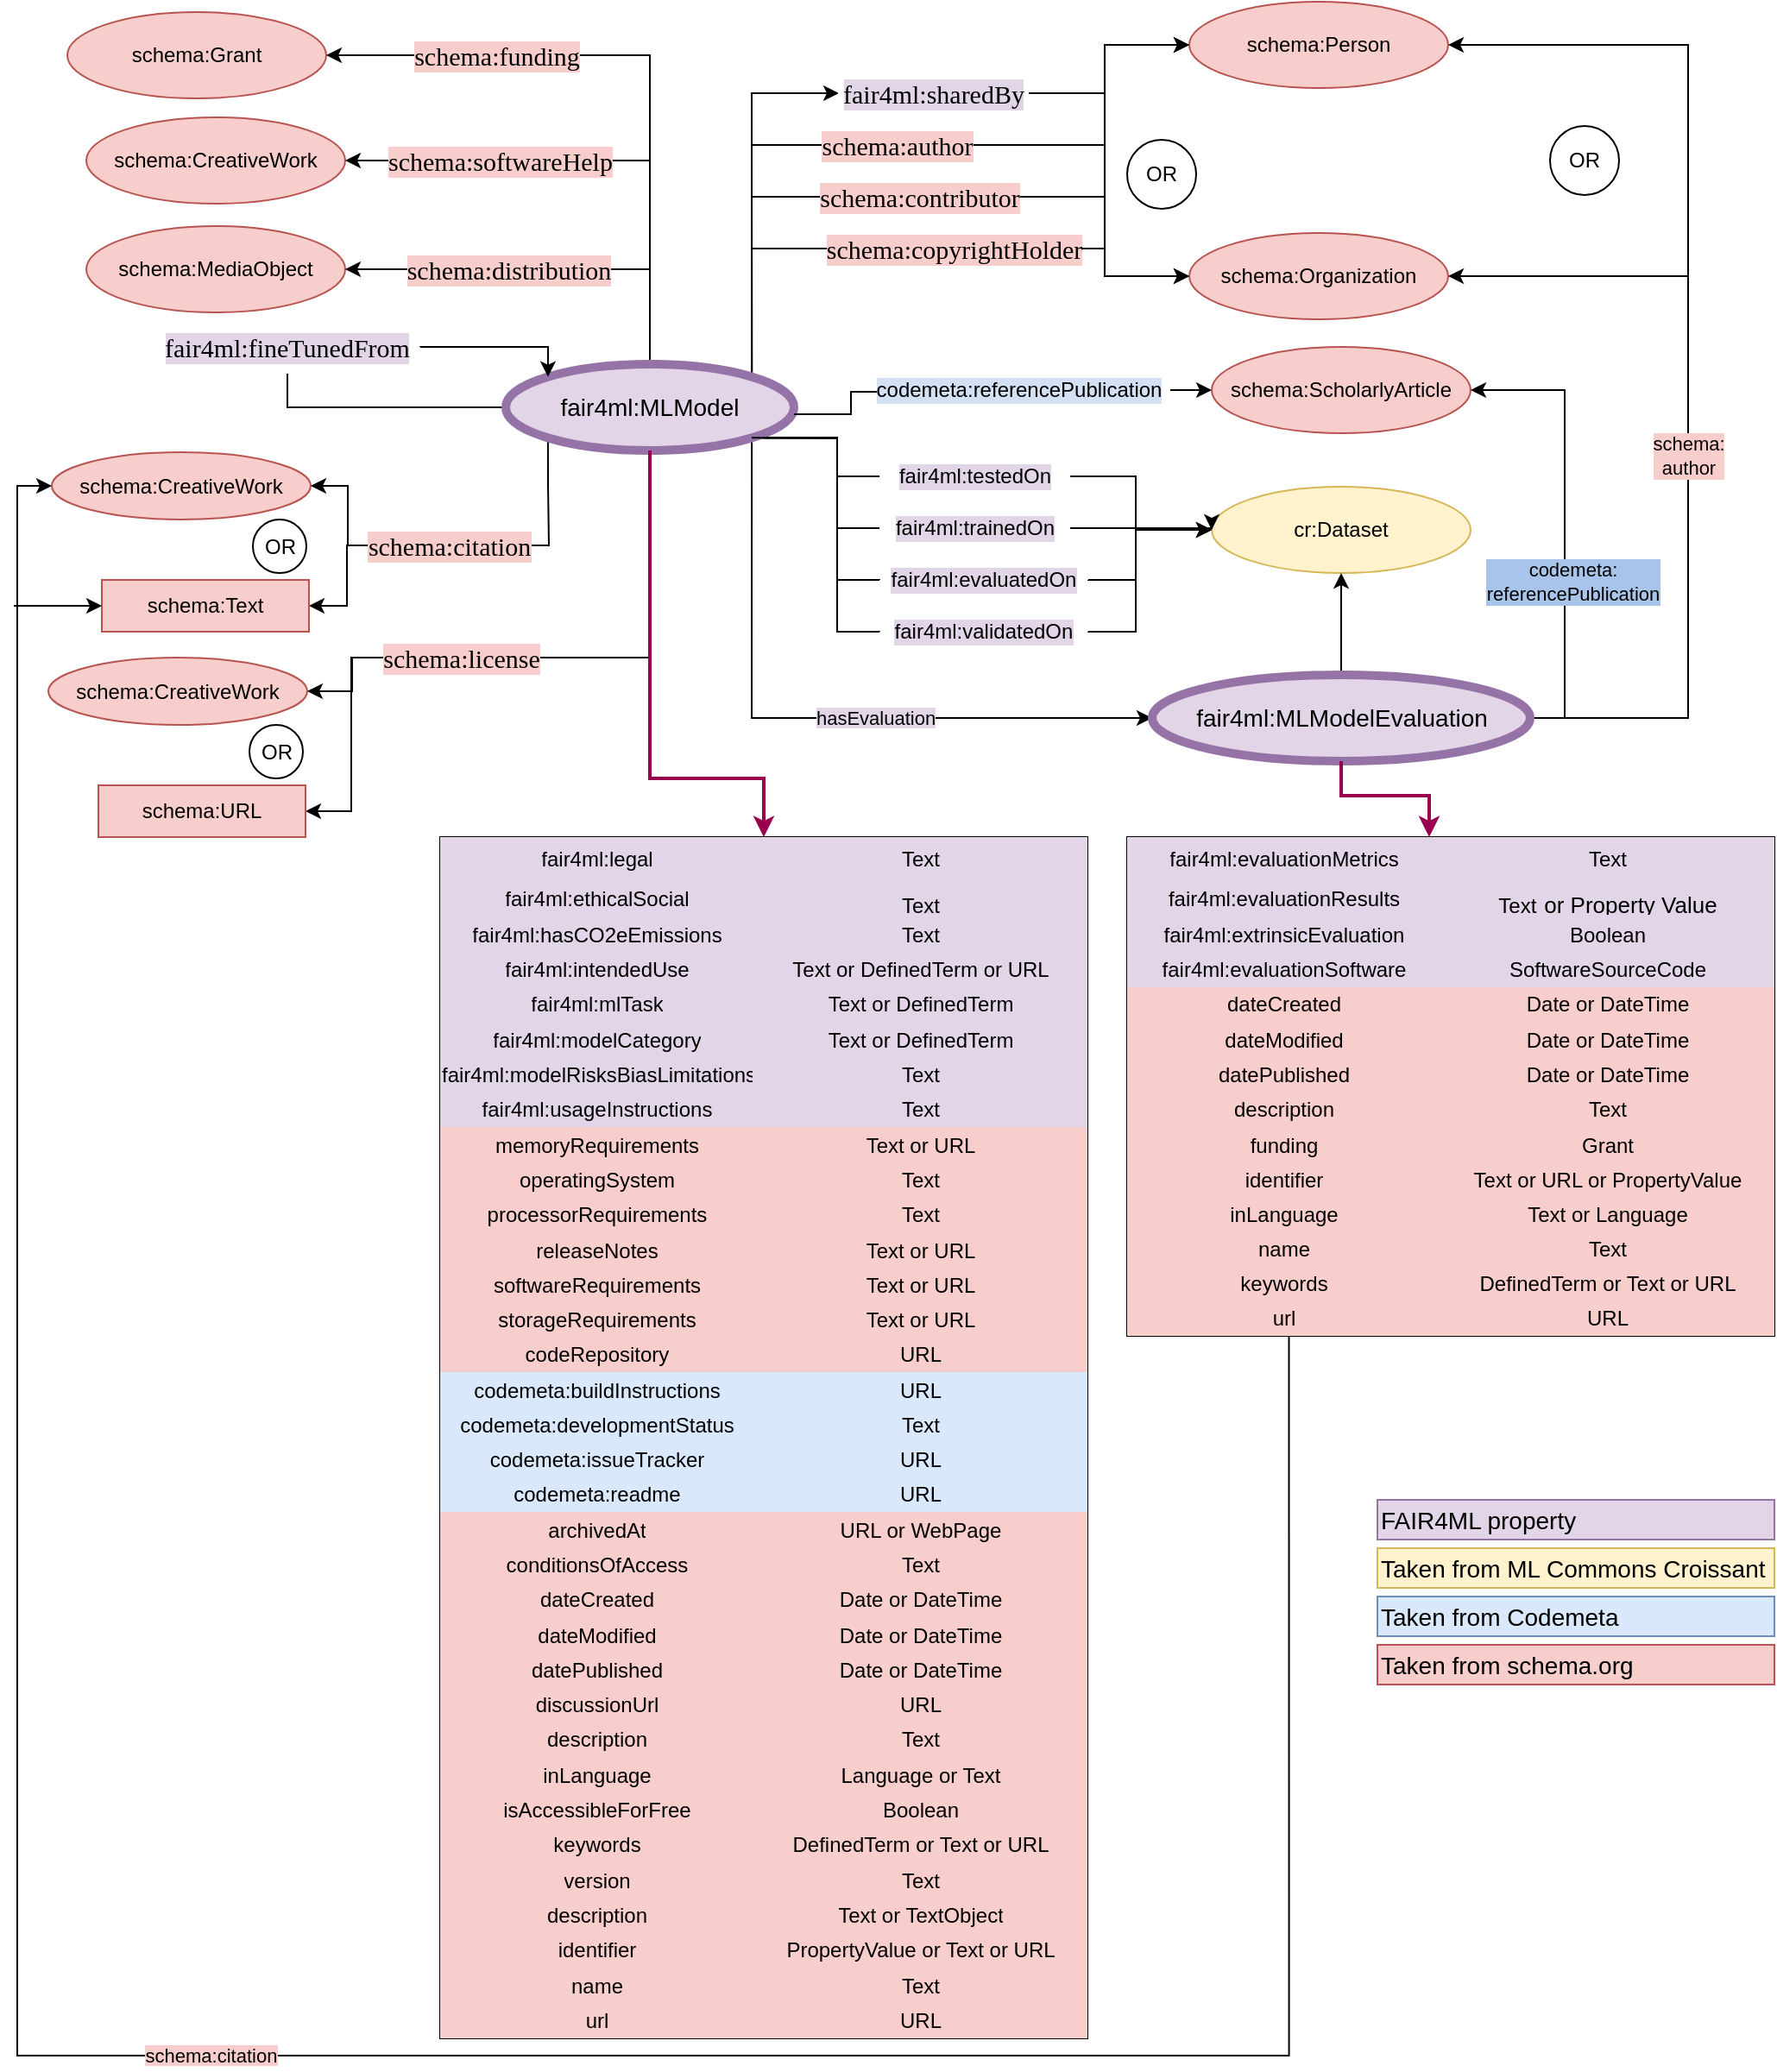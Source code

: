<mxfile version="24.7.16">
  <diagram name="vr0.1.0" id="Bkne2_mIZqQ81pcyKNta">
    <mxGraphModel dx="2327" dy="779" grid="1" gridSize="10" guides="1" tooltips="1" connect="1" arrows="1" fold="1" page="1" pageScale="1" pageWidth="827" pageHeight="1169" math="0" shadow="0">
      <root>
        <mxCell id="0" />
        <mxCell id="1" parent="0" />
        <mxCell id="qKoekgKAMylDWUz3l0nf-111" style="edgeStyle=orthogonalEdgeStyle;rounded=0;orthogonalLoop=1;jettySize=auto;html=1;exitX=1;exitY=1;exitDx=0;exitDy=0;endArrow=none;endFill=0;" parent="1" source="lm5lyhNOtxuV0HRIhIK0-1" target="4hmYcM8fgA8lBREHJlQP-33" edge="1">
          <mxGeometry relative="1" as="geometry" />
        </mxCell>
        <mxCell id="qKoekgKAMylDWUz3l0nf-112" style="edgeStyle=orthogonalEdgeStyle;rounded=0;orthogonalLoop=1;jettySize=auto;html=1;exitX=1;exitY=1;exitDx=0;exitDy=0;entryX=0;entryY=0.5;entryDx=0;entryDy=0;endArrow=none;endFill=0;" parent="1" source="lm5lyhNOtxuV0HRIhIK0-1" target="4hmYcM8fgA8lBREHJlQP-37" edge="1">
          <mxGeometry relative="1" as="geometry" />
        </mxCell>
        <mxCell id="qKoekgKAMylDWUz3l0nf-113" style="edgeStyle=orthogonalEdgeStyle;rounded=0;orthogonalLoop=1;jettySize=auto;html=1;exitX=1;exitY=1;exitDx=0;exitDy=0;entryX=0;entryY=0.5;entryDx=0;entryDy=0;endArrow=none;endFill=0;" parent="1" source="lm5lyhNOtxuV0HRIhIK0-1" target="4hmYcM8fgA8lBREHJlQP-43" edge="1">
          <mxGeometry relative="1" as="geometry" />
        </mxCell>
        <mxCell id="qKoekgKAMylDWUz3l0nf-115" style="edgeStyle=orthogonalEdgeStyle;rounded=0;orthogonalLoop=1;jettySize=auto;html=1;exitX=0;exitY=0.5;exitDx=0;exitDy=0;entryX=0.5;entryY=1;entryDx=0;entryDy=0;endArrow=none;endFill=0;" parent="1" source="lm5lyhNOtxuV0HRIhIK0-1" target="NDCRT1yor3YxuOBBQxB1-39" edge="1">
          <mxGeometry relative="1" as="geometry" />
        </mxCell>
        <mxCell id="qKoekgKAMylDWUz3l0nf-125" style="edgeStyle=orthogonalEdgeStyle;rounded=0;orthogonalLoop=1;jettySize=auto;html=1;exitX=1;exitY=0;exitDx=0;exitDy=0;entryX=0;entryY=0.5;entryDx=0;entryDy=0;" parent="1" source="lm5lyhNOtxuV0HRIhIK0-1" target="NDCRT1yor3YxuOBBQxB1-45" edge="1">
          <mxGeometry relative="1" as="geometry">
            <Array as="points">
              <mxPoint x="417" y="73" />
            </Array>
          </mxGeometry>
        </mxCell>
        <mxCell id="qKoekgKAMylDWUz3l0nf-126" style="edgeStyle=orthogonalEdgeStyle;rounded=0;orthogonalLoop=1;jettySize=auto;html=1;exitX=1;exitY=0;exitDx=0;exitDy=0;entryX=0;entryY=0.5;entryDx=0;entryDy=0;" parent="1" source="lm5lyhNOtxuV0HRIhIK0-1" target="qKoekgKAMylDWUz3l0nf-120" edge="1">
          <mxGeometry relative="1" as="geometry">
            <Array as="points">
              <mxPoint x="417" y="103" />
            </Array>
          </mxGeometry>
        </mxCell>
        <mxCell id="qKoekgKAMylDWUz3l0nf-127" style="edgeStyle=orthogonalEdgeStyle;rounded=0;orthogonalLoop=1;jettySize=auto;html=1;exitX=1;exitY=0;exitDx=0;exitDy=0;entryX=0;entryY=0.5;entryDx=0;entryDy=0;" parent="1" source="lm5lyhNOtxuV0HRIhIK0-1" target="qKoekgKAMylDWUz3l0nf-121" edge="1">
          <mxGeometry relative="1" as="geometry">
            <Array as="points">
              <mxPoint x="417" y="133" />
            </Array>
          </mxGeometry>
        </mxCell>
        <mxCell id="qKoekgKAMylDWUz3l0nf-128" style="edgeStyle=orthogonalEdgeStyle;rounded=0;orthogonalLoop=1;jettySize=auto;html=1;exitX=1;exitY=0;exitDx=0;exitDy=0;entryX=0;entryY=0.5;entryDx=0;entryDy=0;" parent="1" source="lm5lyhNOtxuV0HRIhIK0-1" target="qKoekgKAMylDWUz3l0nf-122" edge="1">
          <mxGeometry relative="1" as="geometry">
            <Array as="points">
              <mxPoint x="417" y="163" />
            </Array>
          </mxGeometry>
        </mxCell>
        <mxCell id="qKoekgKAMylDWUz3l0nf-132" style="edgeStyle=orthogonalEdgeStyle;rounded=0;orthogonalLoop=1;jettySize=auto;html=1;exitX=0.5;exitY=0;exitDx=0;exitDy=0;entryX=1;entryY=0.5;entryDx=0;entryDy=0;endArrow=none;endFill=0;" parent="1" source="lm5lyhNOtxuV0HRIhIK0-1" target="qKoekgKAMylDWUz3l0nf-131" edge="1">
          <mxGeometry relative="1" as="geometry" />
        </mxCell>
        <mxCell id="qKoekgKAMylDWUz3l0nf-137" style="edgeStyle=orthogonalEdgeStyle;rounded=0;orthogonalLoop=1;jettySize=auto;html=1;exitX=0.5;exitY=0;exitDx=0;exitDy=0;entryX=1;entryY=0.5;entryDx=0;entryDy=0;endArrow=none;endFill=0;" parent="1" source="lm5lyhNOtxuV0HRIhIK0-1" target="qKoekgKAMylDWUz3l0nf-135" edge="1">
          <mxGeometry relative="1" as="geometry" />
        </mxCell>
        <mxCell id="qKoekgKAMylDWUz3l0nf-143" style="edgeStyle=orthogonalEdgeStyle;rounded=0;orthogonalLoop=1;jettySize=auto;html=1;exitX=0;exitY=1;exitDx=0;exitDy=0;entryX=1;entryY=0.5;entryDx=0;entryDy=0;endArrow=none;endFill=0;" parent="1" source="lm5lyhNOtxuV0HRIhIK0-1" target="qKoekgKAMylDWUz3l0nf-140" edge="1">
          <mxGeometry relative="1" as="geometry" />
        </mxCell>
        <mxCell id="qKoekgKAMylDWUz3l0nf-147" style="edgeStyle=orthogonalEdgeStyle;rounded=0;orthogonalLoop=1;jettySize=auto;html=1;exitX=0.5;exitY=0;exitDx=0;exitDy=0;entryX=1;entryY=0.5;entryDx=0;entryDy=0;endArrow=none;endFill=0;" parent="1" source="lm5lyhNOtxuV0HRIhIK0-1" target="qKoekgKAMylDWUz3l0nf-146" edge="1">
          <mxGeometry relative="1" as="geometry" />
        </mxCell>
        <mxCell id="qKoekgKAMylDWUz3l0nf-155" style="edgeStyle=orthogonalEdgeStyle;rounded=0;orthogonalLoop=1;jettySize=auto;html=1;exitX=0.5;exitY=1;exitDx=0;exitDy=0;entryX=1;entryY=0.5;entryDx=0;entryDy=0;endArrow=none;endFill=0;" parent="1" source="lm5lyhNOtxuV0HRIhIK0-1" target="qKoekgKAMylDWUz3l0nf-152" edge="1">
          <mxGeometry relative="1" as="geometry" />
        </mxCell>
        <mxCell id="GU2SKCM9S5ugWFttuYK2-2" value="&lt;span style=&quot;background-color: rgb(225, 213, 231);&quot;&gt;hasEvaluation&lt;/span&gt;" style="edgeStyle=orthogonalEdgeStyle;rounded=0;orthogonalLoop=1;jettySize=auto;html=1;exitX=1;exitY=1;exitDx=0;exitDy=0;entryX=0;entryY=0.5;entryDx=0;entryDy=0;" edge="1" parent="1" source="lm5lyhNOtxuV0HRIhIK0-1" target="GU2SKCM9S5ugWFttuYK2-1">
          <mxGeometry x="0.186" relative="1" as="geometry">
            <Array as="points">
              <mxPoint x="417" y="435" />
            </Array>
            <mxPoint as="offset" />
          </mxGeometry>
        </mxCell>
        <mxCell id="lm5lyhNOtxuV0HRIhIK0-1" value="fair4ml:MLModel" style="ellipse;whiteSpace=wrap;html=1;fillColor=#e1d5e7;strokeColor=#9673a6;rounded=0;strokeWidth=5;fontSize=14;" parent="1" vertex="1">
          <mxGeometry x="275" y="230" width="167" height="50" as="geometry" />
        </mxCell>
        <mxCell id="4hmYcM8fgA8lBREHJlQP-5" value="cr:Dataset" style="ellipse;whiteSpace=wrap;html=1;fillColor=#fff2cc;strokeColor=#d6b656;rounded=0;" parent="1" vertex="1">
          <mxGeometry x="684" y="301" width="150" height="50" as="geometry" />
        </mxCell>
        <mxCell id="4hmYcM8fgA8lBREHJlQP-11" style="edgeStyle=orthogonalEdgeStyle;rounded=0;orthogonalLoop=1;jettySize=auto;html=1;exitX=1;exitY=1;exitDx=0;exitDy=0;endArrow=none;endFill=0;" parent="1" edge="1">
          <mxGeometry relative="1" as="geometry">
            <mxPoint x="442" y="259" as="sourcePoint" />
            <mxPoint x="492" y="246" as="targetPoint" />
            <Array as="points">
              <mxPoint x="475" y="259" />
              <mxPoint x="475" y="246" />
              <mxPoint x="517" y="246" />
            </Array>
          </mxGeometry>
        </mxCell>
        <mxCell id="4hmYcM8fgA8lBREHJlQP-12" value="schema:ScholarlyArticle" style="ellipse;whiteSpace=wrap;html=1;fillColor=#f8cecc;strokeColor=#b85450;rounded=0;" parent="1" vertex="1">
          <mxGeometry x="684" y="220" width="150" height="50" as="geometry" />
        </mxCell>
        <mxCell id="4hmYcM8fgA8lBREHJlQP-13" style="edgeStyle=orthogonalEdgeStyle;rounded=0;orthogonalLoop=1;jettySize=auto;html=1;exitX=1;exitY=0.5;exitDx=0;exitDy=0;entryX=0;entryY=0.5;entryDx=0;entryDy=0;" parent="1" source="4hmYcM8fgA8lBREHJlQP-14" target="4hmYcM8fgA8lBREHJlQP-12" edge="1">
          <mxGeometry relative="1" as="geometry" />
        </mxCell>
        <mxCell id="4hmYcM8fgA8lBREHJlQP-14" value="codemeta:referencePublication" style="text;html=1;strokeColor=none;fillColor=none;align=center;verticalAlign=middle;whiteSpace=wrap;rounded=0;fontColor=#000000;labelBackgroundColor=#D4E1F5;" parent="1" vertex="1">
          <mxGeometry x="485" y="230" width="175" height="30" as="geometry" />
        </mxCell>
        <mxCell id="GU2SKCM9S5ugWFttuYK2-112" style="edgeStyle=orthogonalEdgeStyle;rounded=0;orthogonalLoop=1;jettySize=auto;html=1;exitX=1;exitY=0.5;exitDx=0;exitDy=0;entryX=0;entryY=0.5;entryDx=0;entryDy=0;" edge="1" parent="1" source="4hmYcM8fgA8lBREHJlQP-33" target="4hmYcM8fgA8lBREHJlQP-5">
          <mxGeometry relative="1" as="geometry">
            <Array as="points">
              <mxPoint x="640" y="295" />
              <mxPoint x="640" y="326" />
            </Array>
          </mxGeometry>
        </mxCell>
        <mxCell id="4hmYcM8fgA8lBREHJlQP-33" value="fair4ml:testedOn" style="text;html=1;strokeColor=#FFFFFF;fillColor=none;align=center;verticalAlign=middle;whiteSpace=wrap;rounded=0;fontColor=#000000;labelBackgroundColor=#E1D5E7;dashed=1;" parent="1" vertex="1">
          <mxGeometry x="492" y="280" width="110" height="30" as="geometry" />
        </mxCell>
        <mxCell id="4hmYcM8fgA8lBREHJlQP-34" style="edgeStyle=orthogonalEdgeStyle;rounded=0;orthogonalLoop=1;jettySize=auto;html=1;exitX=1;exitY=1;exitDx=0;exitDy=0;entryX=0;entryY=0.5;entryDx=0;entryDy=0;endArrow=none;endFill=0;" parent="1" source="lm5lyhNOtxuV0HRIhIK0-1" target="4hmYcM8fgA8lBREHJlQP-35" edge="1">
          <mxGeometry relative="1" as="geometry">
            <mxPoint x="684" y="305" as="targetPoint" />
          </mxGeometry>
        </mxCell>
        <mxCell id="GU2SKCM9S5ugWFttuYK2-113" style="edgeStyle=orthogonalEdgeStyle;rounded=0;orthogonalLoop=1;jettySize=auto;html=1;exitX=1;exitY=0.5;exitDx=0;exitDy=0;" edge="1" parent="1" source="4hmYcM8fgA8lBREHJlQP-37" target="4hmYcM8fgA8lBREHJlQP-5">
          <mxGeometry relative="1" as="geometry">
            <Array as="points">
              <mxPoint x="640" y="355" />
              <mxPoint x="640" y="326" />
            </Array>
          </mxGeometry>
        </mxCell>
        <mxCell id="4hmYcM8fgA8lBREHJlQP-37" value="fair4ml:evaluated&lt;span style=&quot;caret-color: rgba(0, 0, 0, 0); color: rgba(0, 0, 0, 0); font-family: monospace; font-size: 0px; text-align: start; white-space: nowrap; background-color: rgb(251, 251, 251);&quot;&gt;%3CmxGraphModel%3E%3Croot%3E%3CmxCell%20id%3D%220%22%2F%3E%3CmxCell%20id%3D%221%22%20parent%3D%220%22%2F%3E%3CmxCell%20id%3D%222%22%20value%3D%22sc%3ADataset%22%20style%3D%22ellipse%3BwhiteSpace%3Dwrap%3Bhtml%3D1%3BfillColor%3D%23f8cecc%3BstrokeColor%3D%23b85450%3Brounded%3D0%3B%22%20vertex%3D%221%22%20parent%3D%221%22%3E%3CmxGeometry%20x%3D%22787%22%20y%3D%22370%22%20width%3D%22150%22%20height%3D%2250%22%20as%3D%22geometry%22%2F%3E%3C%2FmxCell%3E%3CmxCell%20id%3D%223%22%20style%3D%22edgeStyle%3DorthogonalEdgeStyle%3Brounded%3D0%3BorthogonalLoop%3D1%3BjettySize%3Dauto%3Bhtml%3D1%3BexitX%3D0.5%3BexitY%3D0%3BexitDx%3D0%3BexitDy%3D0%3BentryX%3D0.5%3BentryY%3D1%3BentryDx%3D0%3BentryDy%3D0%3BendArrow%3Dblock%3BendFill%3D1%3BstrokeWidth%3D2%3BendSize%3D10%3B%22%20edge%3D%221%22%20target%3D%222%22%20parent%3D%221%22%3E%3CmxGeometry%20relative%3D%221%22%20as%3D%22geometry%22%3E%3CmxPoint%20x%3D%22862%22%20y%3D%22464%22%20as%3D%22sourcePoint%22%2F%3E%3CmxPoint%20x%3D%22614%22%20y%3D%22430%22%20as%3D%22targetPoint%22%2F%3E%3C%2FmxGeometry%3E%3C%2FmxCell%3E%3CmxCell%20id%3D%224%22%20style%3D%22edgeStyle%3DorthogonalEdgeStyle%3Brounded%3D0%3BorthogonalLoop%3D1%3BjettySize%3Dauto%3Bhtml%3D1%3BexitX%3D1%3BexitY%3D0.5%3BexitDx%3D0%3BexitDy%3D0%3BentryX%3D0%3BentryY%3D0.5%3BentryDx%3D0%3BentryDy%3D0%3B%22%20edge%3D%221%22%20source%3D%225%22%20target%3D%222%22%20parent%3D%221%22%3E%3CmxGeometry%20relative%3D%221%22%20as%3D%22geometry%22%2F%3E%3C%2FmxCell%3E%3CmxCell%20id%3D%225%22%20value%3D%22m4ml%3AtrainSplit%22%20style%3D%22text%3Bhtml%3D1%3BstrokeColor%3Ddefault%3BfillColor%3Dnone%3Balign%3Dcenter%3BverticalAlign%3Dmiddle%3BwhiteSpace%3Dwrap%3Brounded%3D0%3BfontColor%3D%23000000%3BlabelBackgroundColor%3D%23E1D5E7%3Bdashed%3D1%3B%22%20vertex%3D%221%22%20parent%3D%221%22%3E%3CmxGeometry%20x%3D%22627%22%20y%3D%22350%22%20width%3D%22110%22%20height%3D%2230%22%20as%3D%22geometry%22%2F%3E%3C%2FmxCell%3E%3CmxCell%20id%3D%226%22%20style%3D%22edgeStyle%3DorthogonalEdgeStyle%3Brounded%3D0%3BorthogonalLoop%3D1%3BjettySize%3Dauto%3Bhtml%3D1%3BexitX%3D1%3BexitY%3D0.5%3BexitDx%3D0%3BexitDy%3D0%3BentryX%3D0%3BentryY%3D0.5%3BentryDx%3D0%3BentryDy%3D0%3B%22%20edge%3D%221%22%20source%3D%227%22%20target%3D%222%22%20parent%3D%221%22%3E%3CmxGeometry%20relative%3D%221%22%20as%3D%22geometry%22%3E%3CmxPoint%20x%3D%22819%22%20y%3D%22395%22%20as%3D%22targetPoint%22%2F%3E%3C%2FmxGeometry%3E%3C%2FmxCell%3E%3CmxCell%20id%3D%227%22%20value%3D%22m4ml%3AtestSplit%22%20style%3D%22text%3Bhtml%3D1%3BstrokeColor%3Ddefault%3BfillColor%3Dnone%3Balign%3Dcenter%3BverticalAlign%3Dmiddle%3BwhiteSpace%3Dwrap%3Brounded%3D0%3BfontColor%3D%23000000%3BlabelBackgroundColor%3D%23E1D5E7%3Bdashed%3D1%3B%22%20vertex%3D%221%22%20parent%3D%221%22%3E%3CmxGeometry%20x%3D%22632%22%20y%3D%22380%22%20width%3D%22100%22%20height%3D%2230%22%20as%3D%22geometry%22%2F%3E%3C%2FmxCell%3E%3CmxCell%20id%3D%228%22%20style%3D%22edgeStyle%3DorthogonalEdgeStyle%3Brounded%3D0%3BorthogonalLoop%3D1%3BjettySize%3Dauto%3Bhtml%3D1%3BexitX%3D1%3BexitY%3D0.5%3BexitDx%3D0%3BexitDy%3D0%3BentryX%3D0%3BentryY%3D0.5%3BentryDx%3D0%3BentryDy%3D0%3B%22%20edge%3D%221%22%20source%3D%229%22%20target%3D%222%22%20parent%3D%221%22%3E%3CmxGeometry%20relative%3D%221%22%20as%3D%22geometry%22%2F%3E%3C%2FmxCell%3E%3CmxCell%20id%3D%229%22%20value%3D%22m4ml%3AvalidationSplit%22%20style%3D%22text%3Bhtml%3D1%3BstrokeColor%3Ddefault%3BfillColor%3Dnone%3Balign%3Dcenter%3BverticalAlign%3Dmiddle%3BwhiteSpace%3Dwrap%3Brounded%3D0%3BfontColor%3D%23000000%3BlabelBackgroundColor%3D%23E1D5E7%3Bdashed%3D1%3B%22%20vertex%3D%221%22%20parent%3D%221%22%3E%3CmxGeometry%20x%3D%22627%22%20y%3D%22410%22%20width%3D%22120%22%20height%3D%2230%22%20as%3D%22geometry%22%2F%3E%3C%2FmxCell%3E%3CmxCell%20id%3D%2210%22%20style%3D%22edgeStyle%3DorthogonalEdgeStyle%3Brounded%3D0%3BorthogonalLoop%3D1%3BjettySize%3Dauto%3Bhtml%3D1%3BexitX%3D1%3BexitY%3D0.5%3BexitDx%3D0%3BexitDy%3D0%3BentryX%3D0%3BentryY%3D0.5%3BentryDx%3D0%3BentryDy%3D0%3B%22%20edge%3D%221%22%20source%3D%2211%22%20parent%3D%221%22%3E%3CmxGeometry%20relative%3D%221%22%20as%3D%22geometry%22%3E%3CmxPoint%20x%3D%22787%22%20y%3D%22489%22%20as%3D%22targetPoint%22%2F%3E%3C%2FmxGeometry%3E%3C%2FmxCell%3E%3CmxCell%20id%3D%2211%22%20value%3D%22m4ml%3AoptimizedFor%22%20style%3D%22text%3Bhtml%3D1%3BstrokeColor%3Dnone%3BfillColor%3Dnone%3Balign%3Dcenter%3BverticalAlign%3Dmiddle%3BwhiteSpace%3Dwrap%3Brounded%3D0%3BfontColor%3D%23000000%3BlabelBackgroundColor%3D%23E1D5E7%3B%22%20vertex%3D%221%22%20parent%3D%221%22%3E%3CmxGeometry%20x%3D%22617%22%20y%3D%22474%22%20width%3D%22120%22%20height%3D%2230%22%20as%3D%22geometry%22%2F%3E%3C%2FmxCell%3E%3CmxCell%20id%3D%2212%22%20value%3D%22AI-ready%20splits%22%20style%3D%22shape%3Dnote%3BwhiteSpace%3Dwrap%3Bhtml%3D1%3BbackgroundOutline%3D1%3BdarkOpacity%3D0.05%3Bspacing%3D2%3BspacingTop%3D0%3BspacingBottom%3D0%3BverticalAlign%3Dbottom%3Balign%3Dleft%3Brounded%3D0%3B%22%20vertex%3D%221%22%20parent%3D%221%22%3E%3CmxGeometry%20x%3D%22947%22%20y%3D%22370%22%20width%3D%22120%22%20height%3D%2235%22%20as%3D%22geometry%22%2F%3E%3C%2FmxCell%3E%3CmxCell%20id%3D%2213%22%20value%3D%22Whole%20dataset%20AI-ready%20with%20features%2Fstructure.%26lt%3Bbr%26gt%3BPre-processing%20is%20done%20by%20a%20software%2C%20related%20metadata%20not%20shown%20here%22%20style%3D%22shape%3Dnote%3BwhiteSpace%3Dwrap%3Bhtml%3D1%3BbackgroundOutline%3D1%3BdarkOpacity%3D0.05%3Bspacing%3D2%3BspacingTop%3D0%3BspacingBottom%3D0%3BverticalAlign%3Dbottom%3Balign%3Dleft%3Brounded%3D0%3B%22%20vertex%3D%221%22%20parent%3D%221%22%3E%3CmxGeometry%20x%3D%22947%22%20y%3D%22420%22%20width%3D%22190%22%20height%3D%2277%22%20as%3D%22geometry%22%2F%3E%3C%2FmxCell%3E%3CmxCell%20id%3D%2214%22%20value%3D%22is-a%22%20style%3D%22text%3Bhtml%3D1%3BstrokeColor%3Dnone%3BfillColor%3Dnone%3Balign%3Dcenter%3BverticalAlign%3Dmiddle%3BwhiteSpace%3Dwrap%3Brounded%3D0%3BfontColor%3D%23000000%3BlabelBackgroundColor%3D%23FFFFFF%3B%22%20vertex%3D%221%22%20parent%3D%221%22%3E%3CmxGeometry%20x%3D%22867%22%20y%3D%22434%22%20width%3D%2235%22%20height%3D%2230%22%20as%3D%22geometry%22%2F%3E%3C%2FmxCell%3E%3C%2Froot%3E%3C%2FmxGraphModel%3E&lt;/span&gt;On" style="text;html=1;strokeColor=#FFFFFF;fillColor=none;align=center;verticalAlign=middle;whiteSpace=wrap;rounded=0;fontColor=#000000;labelBackgroundColor=#E1D5E7;dashed=1;" parent="1" vertex="1">
          <mxGeometry x="492" y="340" width="120" height="30" as="geometry" />
        </mxCell>
        <mxCell id="GU2SKCM9S5ugWFttuYK2-114" style="edgeStyle=orthogonalEdgeStyle;rounded=0;orthogonalLoop=1;jettySize=auto;html=1;exitX=1;exitY=0.5;exitDx=0;exitDy=0;entryX=0;entryY=0.5;entryDx=0;entryDy=0;" edge="1" parent="1" source="4hmYcM8fgA8lBREHJlQP-43" target="4hmYcM8fgA8lBREHJlQP-5">
          <mxGeometry relative="1" as="geometry">
            <Array as="points">
              <mxPoint x="640" y="385" />
              <mxPoint x="640" y="326" />
            </Array>
          </mxGeometry>
        </mxCell>
        <mxCell id="4hmYcM8fgA8lBREHJlQP-43" value="&lt;span style=&quot;background-color: rgb(225, 213, 231);&quot;&gt;fair4ml:validated&lt;span style=&quot;caret-color: rgba(0, 0, 0, 0); color: rgba(0, 0, 0, 0); font-family: monospace; font-size: 0px; text-align: start; white-space: nowrap;&quot;&gt;%3CmxGraphModel%3E%3Croot%3E%3CmxCell%20id%3D%220%22%2F%3E%3CmxCell%20id%3D%221%22%20parent%3D%220%22%2F%3E%3CmxCell%20id%3D%222%22%20value%3D%22sc%3ADataset%22%20style%3D%22ellipse%3BwhiteSpace%3Dwrap%3Bhtml%3D1%3BfillColor%3D%23f8cecc%3BstrokeColor%3D%23b85450%3Brounded%3D0%3B%22%20vertex%3D%221%22%20parent%3D%221%22%3E%3CmxGeometry%20x%3D%22787%22%20y%3D%22370%22%20width%3D%22150%22%20height%3D%2250%22%20as%3D%22geometry%22%2F%3E%3C%2FmxCell%3E%3CmxCell%20id%3D%223%22%20style%3D%22edgeStyle%3DorthogonalEdgeStyle%3Brounded%3D0%3BorthogonalLoop%3D1%3BjettySize%3Dauto%3Bhtml%3D1%3BexitX%3D0.5%3BexitY%3D0%3BexitDx%3D0%3BexitDy%3D0%3BentryX%3D0.5%3BentryY%3D1%3BentryDx%3D0%3BentryDy%3D0%3BendArrow%3Dblock%3BendFill%3D1%3BstrokeWidth%3D2%3BendSize%3D10%3B%22%20edge%3D%221%22%20target%3D%222%22%20parent%3D%221%22%3E%3CmxGeometry%20relative%3D%221%22%20as%3D%22geometry%22%3E%3CmxPoint%20x%3D%22862%22%20y%3D%22464%22%20as%3D%22sourcePoint%22%2F%3E%3CmxPoint%20x%3D%22614%22%20y%3D%22430%22%20as%3D%22targetPoint%22%2F%3E%3C%2FmxGeometry%3E%3C%2FmxCell%3E%3CmxCell%20id%3D%224%22%20style%3D%22edgeStyle%3DorthogonalEdgeStyle%3Brounded%3D0%3BorthogonalLoop%3D1%3BjettySize%3Dauto%3Bhtml%3D1%3BexitX%3D1%3BexitY%3D0.5%3BexitDx%3D0%3BexitDy%3D0%3BentryX%3D0%3BentryY%3D0.5%3BentryDx%3D0%3BentryDy%3D0%3B%22%20edge%3D%221%22%20source%3D%225%22%20target%3D%222%22%20parent%3D%221%22%3E%3CmxGeometry%20relative%3D%221%22%20as%3D%22geometry%22%2F%3E%3C%2FmxCell%3E%3CmxCell%20id%3D%225%22%20value%3D%22m4ml%3AtrainSplit%22%20style%3D%22text%3Bhtml%3D1%3BstrokeColor%3Ddefault%3BfillColor%3Dnone%3Balign%3Dcenter%3BverticalAlign%3Dmiddle%3BwhiteSpace%3Dwrap%3Brounded%3D0%3BfontColor%3D%23000000%3BlabelBackgroundColor%3D%23E1D5E7%3Bdashed%3D1%3B%22%20vertex%3D%221%22%20parent%3D%221%22%3E%3CmxGeometry%20x%3D%22627%22%20y%3D%22350%22%20width%3D%22110%22%20height%3D%2230%22%20as%3D%22geometry%22%2F%3E%3C%2FmxCell%3E%3CmxCell%20id%3D%226%22%20style%3D%22edgeStyle%3DorthogonalEdgeStyle%3Brounded%3D0%3BorthogonalLoop%3D1%3BjettySize%3Dauto%3Bhtml%3D1%3BexitX%3D1%3BexitY%3D0.5%3BexitDx%3D0%3BexitDy%3D0%3BentryX%3D0%3BentryY%3D0.5%3BentryDx%3D0%3BentryDy%3D0%3B%22%20edge%3D%221%22%20source%3D%227%22%20target%3D%222%22%20parent%3D%221%22%3E%3CmxGeometry%20relative%3D%221%22%20as%3D%22geometry%22%3E%3CmxPoint%20x%3D%22819%22%20y%3D%22395%22%20as%3D%22targetPoint%22%2F%3E%3C%2FmxGeometry%3E%3C%2FmxCell%3E%3CmxCell%20id%3D%227%22%20value%3D%22m4ml%3AtestSplit%22%20style%3D%22text%3Bhtml%3D1%3BstrokeColor%3Ddefault%3BfillColor%3Dnone%3Balign%3Dcenter%3BverticalAlign%3Dmiddle%3BwhiteSpace%3Dwrap%3Brounded%3D0%3BfontColor%3D%23000000%3BlabelBackgroundColor%3D%23E1D5E7%3Bdashed%3D1%3B%22%20vertex%3D%221%22%20parent%3D%221%22%3E%3CmxGeometry%20x%3D%22632%22%20y%3D%22380%22%20width%3D%22100%22%20height%3D%2230%22%20as%3D%22geometry%22%2F%3E%3C%2FmxCell%3E%3CmxCell%20id%3D%228%22%20style%3D%22edgeStyle%3DorthogonalEdgeStyle%3Brounded%3D0%3BorthogonalLoop%3D1%3BjettySize%3Dauto%3Bhtml%3D1%3BexitX%3D1%3BexitY%3D0.5%3BexitDx%3D0%3BexitDy%3D0%3BentryX%3D0%3BentryY%3D0.5%3BentryDx%3D0%3BentryDy%3D0%3B%22%20edge%3D%221%22%20source%3D%229%22%20target%3D%222%22%20parent%3D%221%22%3E%3CmxGeometry%20relative%3D%221%22%20as%3D%22geometry%22%2F%3E%3C%2FmxCell%3E%3CmxCell%20id%3D%229%22%20value%3D%22m4ml%3AvalidationSplit%22%20style%3D%22text%3Bhtml%3D1%3BstrokeColor%3Ddefault%3BfillColor%3Dnone%3Balign%3Dcenter%3BverticalAlign%3Dmiddle%3BwhiteSpace%3Dwrap%3Brounded%3D0%3BfontColor%3D%23000000%3BlabelBackgroundColor%3D%23E1D5E7%3Bdashed%3D1%3B%22%20vertex%3D%221%22%20parent%3D%221%22%3E%3CmxGeometry%20x%3D%22627%22%20y%3D%22410%22%20width%3D%22120%22%20height%3D%2230%22%20as%3D%22geometry%22%2F%3E%3C%2FmxCell%3E%3CmxCell%20id%3D%2210%22%20style%3D%22edgeStyle%3DorthogonalEdgeStyle%3Brounded%3D0%3BorthogonalLoop%3D1%3BjettySize%3Dauto%3Bhtml%3D1%3BexitX%3D1%3BexitY%3D0.5%3BexitDx%3D0%3BexitDy%3D0%3BentryX%3D0%3BentryY%3D0.5%3BentryDx%3D0%3BentryDy%3D0%3B%22%20edge%3D%221%22%20source%3D%2211%22%20parent%3D%221%22%3E%3CmxGeometry%20relative%3D%221%22%20as%3D%22geometry%22%3E%3CmxPoint%20x%3D%22787%22%20y%3D%22489%22%20as%3D%22targetPoint%22%2F%3E%3C%2FmxGeometry%3E%3C%2FmxCell%3E%3CmxCell%20id%3D%2211%22%20value%3D%22m4ml%3AoptimizedFor%22%20style%3D%22text%3Bhtml%3D1%3BstrokeColor%3Dnone%3BfillColor%3Dnone%3Balign%3Dcenter%3BverticalAlign%3Dmiddle%3BwhiteSpace%3Dwrap%3Brounded%3D0%3BfontColor%3D%23000000%3BlabelBackgroundColor%3D%23E1D5E7%3B%22%20vertex%3D%221%22%20parent%3D%221%22%3E%3CmxGeometry%20x%3D%22617%22%20y%3D%22474%22%20width%3D%22120%22%20height%3D%2230%22%20as%3D%22geometry%22%2F%3E%3C%2FmxCell%3E%3CmxCell%20id%3D%2212%22%20value%3D%22AI-ready%20splits%22%20style%3D%22shape%3Dnote%3BwhiteSpace%3Dwrap%3Bhtml%3D1%3BbackgroundOutline%3D1%3BdarkOpacity%3D0.05%3Bspacing%3D2%3BspacingTop%3D0%3BspacingBottom%3D0%3BverticalAlign%3Dbottom%3Balign%3Dleft%3Brounded%3D0%3B%22%20vertex%3D%221%22%20parent%3D%221%22%3E%3CmxGeometry%20x%3D%22947%22%20y%3D%22370%22%20width%3D%22120%22%20height%3D%2235%22%20as%3D%22geometry%22%2F%3E%3C%2FmxCell%3E%3CmxCell%20id%3D%2213%22%20value%3D%22Whole%20dataset%20AI-ready%20with%20features%2Fstructure.%26lt%3Bbr%26gt%3BPre-processing%20is%20done%20by%20a%20software%2C%20related%20metadata%20not%20shown%20here%22%20style%3D%22shape%3Dnote%3BwhiteSpace%3Dwrap%3Bhtml%3D1%3BbackgroundOutline%3D1%3BdarkOpacity%3D0.05%3Bspacing%3D2%3BspacingTop%3D0%3BspacingBottom%3D0%3BverticalAlign%3Dbottom%3Balign%3Dleft%3Brounded%3D0%3B%22%20vertex%3D%221%22%20parent%3D%221%22%3E%3CmxGeometry%20x%3D%22947%22%20y%3D%22420%22%20width%3D%22190%22%20height%3D%2277%22%20as%3D%22geometry%22%2F%3E%3C%2FmxCell%3E%3CmxCell%20id%3D%2214%22%20value%3D%22is-a%22%20style%3D%22text%3Bhtml%3D1%3BstrokeColor%3Dnone%3BfillColor%3Dnone%3Balign%3Dcenter%3BverticalAlign%3Dmiddle%3BwhiteSpace%3Dwrap%3Brounded%3D0%3BfontColor%3D%23000000%3BlabelBackgroundColor%3D%23FFFFFF%3B%22%20vertex%3D%221%22%20parent%3D%221%22%3E%3CmxGeometry%20x%3D%22867%22%20y%3D%22434%22%20width%3D%2235%22%20height%3D%2230%22%20as%3D%22geometry%22%2F%3E%3C%2FmxCell%3E%3C%2Froot%3E%3C%2FmxGraphModel%3&lt;/span&gt;On&lt;/span&gt;" style="text;html=1;strokeColor=#FFFFFF;fillColor=none;align=center;verticalAlign=middle;whiteSpace=wrap;rounded=0;fontColor=#000000;labelBackgroundColor=#E1D5E7;dashed=1;" parent="1" vertex="1">
          <mxGeometry x="492" y="370" width="120" height="30" as="geometry" />
        </mxCell>
        <mxCell id="qKoekgKAMylDWUz3l0nf-114" style="edgeStyle=orthogonalEdgeStyle;rounded=0;orthogonalLoop=1;jettySize=auto;html=1;exitX=1;exitY=0.5;exitDx=0;exitDy=0;entryX=0;entryY=0.5;entryDx=0;entryDy=0;" parent="1" source="4hmYcM8fgA8lBREHJlQP-35" target="4hmYcM8fgA8lBREHJlQP-5" edge="1">
          <mxGeometry relative="1" as="geometry">
            <Array as="points">
              <mxPoint x="684" y="325" />
            </Array>
          </mxGeometry>
        </mxCell>
        <mxCell id="4hmYcM8fgA8lBREHJlQP-35" value="fair4ml:trainedOn" style="text;html=1;strokeColor=#FFFFFF;fillColor=none;align=center;verticalAlign=middle;whiteSpace=wrap;rounded=0;fontColor=#000000;labelBackgroundColor=#E1D5E7;dashed=1;" parent="1" vertex="1">
          <mxGeometry x="492" y="310" width="110" height="30" as="geometry" />
        </mxCell>
        <mxCell id="qKoekgKAMylDWUz3l0nf-116" style="edgeStyle=orthogonalEdgeStyle;rounded=0;orthogonalLoop=1;jettySize=auto;html=1;exitX=1;exitY=0.5;exitDx=0;exitDy=0;entryX=0;entryY=0;entryDx=0;entryDy=0;" parent="1" source="NDCRT1yor3YxuOBBQxB1-39" target="lm5lyhNOtxuV0HRIhIK0-1" edge="1">
          <mxGeometry relative="1" as="geometry">
            <Array as="points">
              <mxPoint x="300" y="220" />
            </Array>
          </mxGeometry>
        </mxCell>
        <mxCell id="NDCRT1yor3YxuOBBQxB1-39" value="&lt;span style=&quot;font-family: docs-Calibri; font-size: 15px; text-align: left; white-space-collapse: preserve; background-color: rgb(225, 213, 231);&quot;&gt;fair4ml:fineTunedFrom&lt;/span&gt;" style="text;html=1;strokeColor=#FFFFFF;fillColor=none;align=center;verticalAlign=middle;whiteSpace=wrap;rounded=0;fontColor=#000000;labelBackgroundColor=#E1D5E7;dashed=1;" parent="1" vertex="1">
          <mxGeometry x="72" y="205" width="153" height="30" as="geometry" />
        </mxCell>
        <mxCell id="NDCRT1yor3YxuOBBQxB1-42" value="schema:Person" style="ellipse;whiteSpace=wrap;html=1;fillColor=#f8cecc;strokeColor=#b85450;rounded=0;" parent="1" vertex="1">
          <mxGeometry x="671" y="20" width="150" height="50" as="geometry" />
        </mxCell>
        <mxCell id="qKoekgKAMylDWUz3l0nf-118" style="edgeStyle=orthogonalEdgeStyle;rounded=0;orthogonalLoop=1;jettySize=auto;html=1;exitX=1;exitY=0.5;exitDx=0;exitDy=0;entryX=0;entryY=0.5;entryDx=0;entryDy=0;" parent="1" source="qKoekgKAMylDWUz3l0nf-122" target="qKoekgKAMylDWUz3l0nf-117" edge="1">
          <mxGeometry relative="1" as="geometry">
            <Array as="points">
              <mxPoint x="622" y="163" />
              <mxPoint x="622" y="179" />
            </Array>
          </mxGeometry>
        </mxCell>
        <mxCell id="qKoekgKAMylDWUz3l0nf-119" style="edgeStyle=orthogonalEdgeStyle;rounded=0;orthogonalLoop=1;jettySize=auto;html=1;exitX=1;exitY=0.5;exitDx=0;exitDy=0;entryX=0;entryY=0.5;entryDx=0;entryDy=0;" parent="1" source="NDCRT1yor3YxuOBBQxB1-45" target="NDCRT1yor3YxuOBBQxB1-42" edge="1">
          <mxGeometry relative="1" as="geometry">
            <Array as="points">
              <mxPoint x="622" y="73" />
              <mxPoint x="622" y="45" />
            </Array>
          </mxGeometry>
        </mxCell>
        <mxCell id="NDCRT1yor3YxuOBBQxB1-45" value="&lt;span style=&quot;font-family: docs-Calibri; font-size: 15px; text-align: left; white-space-collapse: preserve; background-color: rgb(225, 213, 231);&quot;&gt;fair4ml:sharedBy&lt;/span&gt;" style="text;html=1;strokeColor=#FFFFFF;fillColor=none;align=center;verticalAlign=middle;whiteSpace=wrap;rounded=0;fontColor=#000000;labelBackgroundColor=#E1D5E7;dashed=1;" parent="1" vertex="1">
          <mxGeometry x="468" y="58" width="110" height="30" as="geometry" />
        </mxCell>
        <mxCell id="NDCRT1yor3YxuOBBQxB1-71" value="schema:MediaObject" style="ellipse;whiteSpace=wrap;html=1;fillColor=#f8cecc;strokeColor=#b85450;rounded=0;" parent="1" vertex="1">
          <mxGeometry x="32" y="150" width="150" height="50" as="geometry" />
        </mxCell>
        <mxCell id="gbOWo8xuxkEgDTv8hxb5-2" style="edgeStyle=orthogonalEdgeStyle;rounded=0;orthogonalLoop=1;jettySize=auto;html=1;exitX=0.5;exitY=1;exitDx=0;exitDy=0;strokeWidth=2;strokeColor=#99004D;entryX=0.5;entryY=0;entryDx=0;entryDy=0;" parent="1" source="lm5lyhNOtxuV0HRIhIK0-1" target="qKoekgKAMylDWUz3l0nf-14" edge="1">
          <mxGeometry relative="1" as="geometry">
            <mxPoint x="440" y="500" as="targetPoint" />
            <Array as="points">
              <mxPoint x="359" y="470" />
              <mxPoint x="425" y="470" />
            </Array>
          </mxGeometry>
        </mxCell>
        <mxCell id="cQlDScUM2oh793dX2V0J-1" value="" style="group;fontSize=14;" parent="1" connectable="0" vertex="1">
          <mxGeometry x="780" y="860" width="230" height="135" as="geometry" />
        </mxCell>
        <mxCell id="cQlDScUM2oh793dX2V0J-4" value="Taken from ML Commons Croissant" style="rounded=0;whiteSpace=wrap;html=1;fillColor=#fff2cc;strokeColor=#d6b656;align=left;fontSize=14;" parent="cQlDScUM2oh793dX2V0J-1" vertex="1">
          <mxGeometry y="56" width="230" height="23" as="geometry" />
        </mxCell>
        <mxCell id="cQlDScUM2oh793dX2V0J-5" value="Taken from Codemeta" style="rounded=0;whiteSpace=wrap;html=1;fillColor=#dae8fc;strokeColor=#6c8ebf;align=left;fontSize=14;" parent="cQlDScUM2oh793dX2V0J-1" vertex="1">
          <mxGeometry y="84" width="230" height="23" as="geometry" />
        </mxCell>
        <mxCell id="cQlDScUM2oh793dX2V0J-6" value="Taken from schema.org" style="rounded=0;whiteSpace=wrap;html=1;fillColor=#f8cecc;strokeColor=#b85450;align=left;fontSize=14;" parent="cQlDScUM2oh793dX2V0J-1" vertex="1">
          <mxGeometry y="112" width="230" height="23" as="geometry" />
        </mxCell>
        <mxCell id="cQlDScUM2oh793dX2V0J-2" value="FAIR4ML property" style="rounded=0;whiteSpace=wrap;html=1;fillColor=#e1d5e7;strokeColor=#9673a6;align=left;fontSize=14;" parent="cQlDScUM2oh793dX2V0J-1" vertex="1">
          <mxGeometry y="28" width="230" height="23" as="geometry" />
        </mxCell>
        <mxCell id="qKoekgKAMylDWUz3l0nf-14" value="" style="shape=table;startSize=0;container=1;collapsible=0;childLayout=tableLayout;fontSize=12;strokeColor=default;" parent="1" vertex="1">
          <mxGeometry x="237" y="504" width="375" height="696" as="geometry" />
        </mxCell>
        <mxCell id="GU2SKCM9S5ugWFttuYK2-5" style="shape=tableRow;horizontal=0;startSize=0;swimlaneHead=0;swimlaneBody=0;strokeColor=inherit;top=0;left=0;bottom=0;right=0;collapsible=0;dropTarget=0;fillColor=none;points=[[0,0.5],[1,0.5]];portConstraint=eastwest;fontSize=16;" vertex="1" parent="qKoekgKAMylDWUz3l0nf-14">
          <mxGeometry width="375" height="26" as="geometry" />
        </mxCell>
        <mxCell id="GU2SKCM9S5ugWFttuYK2-6" value="fair4ml:legal" style="shape=partialRectangle;html=1;whiteSpace=wrap;connectable=0;strokeColor=#9673a6;overflow=hidden;fillColor=#e1d5e7;top=0;left=0;bottom=0;right=0;pointerEvents=1;fontSize=12;" vertex="1" parent="GU2SKCM9S5ugWFttuYK2-5">
          <mxGeometry width="182" height="26" as="geometry">
            <mxRectangle width="182" height="26" as="alternateBounds" />
          </mxGeometry>
        </mxCell>
        <mxCell id="GU2SKCM9S5ugWFttuYK2-7" value="Text" style="shape=partialRectangle;html=1;whiteSpace=wrap;connectable=0;strokeColor=#9673a6;overflow=hidden;fillColor=#e1d5e7;top=0;left=0;bottom=0;right=0;pointerEvents=1;fontSize=12;" vertex="1" parent="GU2SKCM9S5ugWFttuYK2-5">
          <mxGeometry x="182" width="193" height="26" as="geometry">
            <mxRectangle width="193" height="26" as="alternateBounds" />
          </mxGeometry>
        </mxCell>
        <mxCell id="qKoekgKAMylDWUz3l0nf-27" style="shape=tableRow;horizontal=0;startSize=0;swimlaneHead=0;swimlaneBody=0;strokeColor=inherit;top=0;left=0;bottom=0;right=0;collapsible=0;dropTarget=0;fillColor=none;points=[[0,0.5],[1,0.5]];portConstraint=eastwest;fontSize=16;" parent="qKoekgKAMylDWUz3l0nf-14" vertex="1">
          <mxGeometry y="26" width="375" height="20" as="geometry" />
        </mxCell>
        <mxCell id="qKoekgKAMylDWUz3l0nf-28" value="fair4ml:ethicalSocial" style="shape=partialRectangle;html=1;whiteSpace=wrap;connectable=0;strokeColor=#9673a6;overflow=hidden;fillColor=#e1d5e7;top=0;left=0;bottom=0;right=0;pointerEvents=1;fontSize=12;" parent="qKoekgKAMylDWUz3l0nf-27" vertex="1">
          <mxGeometry width="182" height="20" as="geometry">
            <mxRectangle width="182" height="20" as="alternateBounds" />
          </mxGeometry>
        </mxCell>
        <mxCell id="qKoekgKAMylDWUz3l0nf-29" value="&lt;font style=&quot;font-size: 12px;&quot;&gt;Text&lt;/font&gt;" style="shape=partialRectangle;html=1;whiteSpace=wrap;connectable=0;strokeColor=#9673a6;overflow=hidden;fillColor=#e1d5e7;top=0;left=0;bottom=0;right=0;pointerEvents=1;fontSize=16;" parent="qKoekgKAMylDWUz3l0nf-27" vertex="1">
          <mxGeometry x="182" width="193" height="20" as="geometry">
            <mxRectangle width="193" height="20" as="alternateBounds" />
          </mxGeometry>
        </mxCell>
        <mxCell id="qKoekgKAMylDWUz3l0nf-15" value="" style="shape=tableRow;horizontal=0;startSize=0;swimlaneHead=0;swimlaneBody=0;strokeColor=inherit;top=0;left=0;bottom=0;right=0;collapsible=0;dropTarget=0;fillColor=none;points=[[0,0.5],[1,0.5]];portConstraint=eastwest;fontSize=16;" parent="qKoekgKAMylDWUz3l0nf-14" vertex="1">
          <mxGeometry y="46" width="375" height="21" as="geometry" />
        </mxCell>
        <mxCell id="qKoekgKAMylDWUz3l0nf-16" value="fair4ml:hasCO2eEmissions" style="shape=partialRectangle;html=1;whiteSpace=wrap;connectable=0;strokeColor=#9673a6;overflow=hidden;fillColor=#e1d5e7;top=0;left=0;bottom=0;right=0;pointerEvents=1;fontSize=12;" parent="qKoekgKAMylDWUz3l0nf-15" vertex="1">
          <mxGeometry width="182" height="21" as="geometry">
            <mxRectangle width="182" height="21" as="alternateBounds" />
          </mxGeometry>
        </mxCell>
        <mxCell id="qKoekgKAMylDWUz3l0nf-17" value="Text" style="shape=partialRectangle;html=1;whiteSpace=wrap;connectable=0;strokeColor=#9673a6;overflow=hidden;fillColor=#e1d5e7;top=0;left=0;bottom=0;right=0;pointerEvents=1;fontSize=12;" parent="qKoekgKAMylDWUz3l0nf-15" vertex="1">
          <mxGeometry x="182" width="193" height="21" as="geometry">
            <mxRectangle width="193" height="21" as="alternateBounds" />
          </mxGeometry>
        </mxCell>
        <mxCell id="qKoekgKAMylDWUz3l0nf-19" value="" style="shape=tableRow;horizontal=0;startSize=0;swimlaneHead=0;swimlaneBody=0;strokeColor=inherit;top=0;left=0;bottom=0;right=0;collapsible=0;dropTarget=0;fillColor=none;points=[[0,0.5],[1,0.5]];portConstraint=eastwest;fontSize=16;" parent="qKoekgKAMylDWUz3l0nf-14" vertex="1">
          <mxGeometry y="67" width="375" height="20" as="geometry" />
        </mxCell>
        <mxCell id="qKoekgKAMylDWUz3l0nf-20" value="fair4ml:intendedUse" style="shape=partialRectangle;html=1;whiteSpace=wrap;connectable=0;strokeColor=#9673a6;overflow=hidden;fillColor=#e1d5e7;top=0;left=0;bottom=0;right=0;pointerEvents=1;fontSize=12;" parent="qKoekgKAMylDWUz3l0nf-19" vertex="1">
          <mxGeometry width="182" height="20" as="geometry">
            <mxRectangle width="182" height="20" as="alternateBounds" />
          </mxGeometry>
        </mxCell>
        <mxCell id="qKoekgKAMylDWUz3l0nf-21" value="Text or DefinedTerm or URL" style="shape=partialRectangle;html=1;whiteSpace=wrap;connectable=0;strokeColor=#9673a6;overflow=hidden;fillColor=#e1d5e7;top=0;left=0;bottom=0;right=0;pointerEvents=1;fontSize=12;" parent="qKoekgKAMylDWUz3l0nf-19" vertex="1">
          <mxGeometry x="182" width="193" height="20" as="geometry">
            <mxRectangle width="193" height="20" as="alternateBounds" />
          </mxGeometry>
        </mxCell>
        <mxCell id="qKoekgKAMylDWUz3l0nf-23" value="" style="shape=tableRow;horizontal=0;startSize=0;swimlaneHead=0;swimlaneBody=0;strokeColor=inherit;top=0;left=0;bottom=0;right=0;collapsible=0;dropTarget=0;fillColor=none;points=[[0,0.5],[1,0.5]];portConstraint=eastwest;fontSize=16;" parent="qKoekgKAMylDWUz3l0nf-14" vertex="1">
          <mxGeometry y="87" width="375" height="20" as="geometry" />
        </mxCell>
        <mxCell id="qKoekgKAMylDWUz3l0nf-24" value="fair4ml:mlTask" style="shape=partialRectangle;html=1;whiteSpace=wrap;connectable=0;strokeColor=#9673a6;overflow=hidden;fillColor=#e1d5e7;top=0;left=0;bottom=0;right=0;pointerEvents=1;fontSize=12;" parent="qKoekgKAMylDWUz3l0nf-23" vertex="1">
          <mxGeometry width="182" height="20" as="geometry">
            <mxRectangle width="182" height="20" as="alternateBounds" />
          </mxGeometry>
        </mxCell>
        <mxCell id="qKoekgKAMylDWUz3l0nf-25" value="Text or DefinedTerm" style="shape=partialRectangle;html=1;whiteSpace=wrap;connectable=0;strokeColor=#9673a6;overflow=hidden;fillColor=#e1d5e7;top=0;left=0;bottom=0;right=0;pointerEvents=1;fontSize=12;" parent="qKoekgKAMylDWUz3l0nf-23" vertex="1">
          <mxGeometry x="182" width="193" height="20" as="geometry">
            <mxRectangle width="193" height="20" as="alternateBounds" />
          </mxGeometry>
        </mxCell>
        <mxCell id="qKoekgKAMylDWUz3l0nf-30" style="shape=tableRow;horizontal=0;startSize=0;swimlaneHead=0;swimlaneBody=0;strokeColor=inherit;top=0;left=0;bottom=0;right=0;collapsible=0;dropTarget=0;fillColor=none;points=[[0,0.5],[1,0.5]];portConstraint=eastwest;fontSize=16;" parent="qKoekgKAMylDWUz3l0nf-14" vertex="1">
          <mxGeometry y="107" width="375" height="21" as="geometry" />
        </mxCell>
        <mxCell id="qKoekgKAMylDWUz3l0nf-31" value="fair4ml:modelCategory" style="shape=partialRectangle;html=1;whiteSpace=wrap;connectable=0;strokeColor=#9673a6;overflow=hidden;fillColor=#e1d5e7;top=0;left=0;bottom=0;right=0;pointerEvents=1;fontSize=12;" parent="qKoekgKAMylDWUz3l0nf-30" vertex="1">
          <mxGeometry width="182" height="21" as="geometry">
            <mxRectangle width="182" height="21" as="alternateBounds" />
          </mxGeometry>
        </mxCell>
        <mxCell id="qKoekgKAMylDWUz3l0nf-32" value="Text or DefinedTerm" style="shape=partialRectangle;html=1;whiteSpace=wrap;connectable=0;strokeColor=#9673a6;overflow=hidden;fillColor=#e1d5e7;top=0;left=0;bottom=0;right=0;pointerEvents=1;fontSize=12;" parent="qKoekgKAMylDWUz3l0nf-30" vertex="1">
          <mxGeometry x="182" width="193" height="21" as="geometry">
            <mxRectangle width="193" height="21" as="alternateBounds" />
          </mxGeometry>
        </mxCell>
        <mxCell id="qKoekgKAMylDWUz3l0nf-33" style="shape=tableRow;horizontal=0;startSize=0;swimlaneHead=0;swimlaneBody=0;strokeColor=inherit;top=0;left=0;bottom=0;right=0;collapsible=0;dropTarget=0;fillColor=none;points=[[0,0.5],[1,0.5]];portConstraint=eastwest;fontSize=16;" parent="qKoekgKAMylDWUz3l0nf-14" vertex="1">
          <mxGeometry y="128" width="375" height="20" as="geometry" />
        </mxCell>
        <mxCell id="qKoekgKAMylDWUz3l0nf-34" value="fair4ml:modelRisksBiasLimitations" style="shape=partialRectangle;html=1;whiteSpace=wrap;connectable=0;strokeColor=#9673a6;overflow=hidden;fillColor=#e1d5e7;top=0;left=0;bottom=0;right=0;pointerEvents=1;fontSize=12;" parent="qKoekgKAMylDWUz3l0nf-33" vertex="1">
          <mxGeometry width="182" height="20" as="geometry">
            <mxRectangle width="182" height="20" as="alternateBounds" />
          </mxGeometry>
        </mxCell>
        <mxCell id="qKoekgKAMylDWUz3l0nf-35" value="Text" style="shape=partialRectangle;html=1;whiteSpace=wrap;connectable=0;strokeColor=#9673a6;overflow=hidden;fillColor=#e1d5e7;top=0;left=0;bottom=0;right=0;pointerEvents=1;fontSize=12;" parent="qKoekgKAMylDWUz3l0nf-33" vertex="1">
          <mxGeometry x="182" width="193" height="20" as="geometry">
            <mxRectangle width="193" height="20" as="alternateBounds" />
          </mxGeometry>
        </mxCell>
        <mxCell id="qKoekgKAMylDWUz3l0nf-36" style="shape=tableRow;horizontal=0;startSize=0;swimlaneHead=0;swimlaneBody=0;strokeColor=inherit;top=0;left=0;bottom=0;right=0;collapsible=0;dropTarget=0;fillColor=none;points=[[0,0.5],[1,0.5]];portConstraint=eastwest;fontSize=16;" parent="qKoekgKAMylDWUz3l0nf-14" vertex="1">
          <mxGeometry y="148" width="375" height="20" as="geometry" />
        </mxCell>
        <mxCell id="qKoekgKAMylDWUz3l0nf-37" value="&lt;div style=&quot;text-align: start;&quot;&gt;fair4ml:usageInstructions&lt;br&gt;&lt;/div&gt;" style="shape=partialRectangle;html=1;whiteSpace=wrap;connectable=0;strokeColor=#9673a6;overflow=hidden;fillColor=#e1d5e7;top=0;left=0;bottom=0;right=0;pointerEvents=1;fontSize=12;" parent="qKoekgKAMylDWUz3l0nf-36" vertex="1">
          <mxGeometry width="182" height="20" as="geometry">
            <mxRectangle width="182" height="20" as="alternateBounds" />
          </mxGeometry>
        </mxCell>
        <mxCell id="qKoekgKAMylDWUz3l0nf-38" value="Text" style="shape=partialRectangle;html=1;whiteSpace=wrap;connectable=0;strokeColor=#9673a6;overflow=hidden;fillColor=#e1d5e7;top=0;left=0;bottom=0;right=0;pointerEvents=1;fontSize=12;" parent="qKoekgKAMylDWUz3l0nf-36" vertex="1">
          <mxGeometry x="182" width="193" height="20" as="geometry">
            <mxRectangle width="193" height="20" as="alternateBounds" />
          </mxGeometry>
        </mxCell>
        <mxCell id="qKoekgKAMylDWUz3l0nf-39" style="shape=tableRow;horizontal=0;startSize=0;swimlaneHead=0;swimlaneBody=0;strokeColor=inherit;top=0;left=0;bottom=0;right=0;collapsible=0;dropTarget=0;fillColor=none;points=[[0,0.5],[1,0.5]];portConstraint=eastwest;fontSize=16;" parent="qKoekgKAMylDWUz3l0nf-14" vertex="1">
          <mxGeometry y="168" width="375" height="21" as="geometry" />
        </mxCell>
        <mxCell id="qKoekgKAMylDWUz3l0nf-40" value="memoryRequirements" style="shape=partialRectangle;html=1;whiteSpace=wrap;connectable=0;strokeColor=#b85450;overflow=hidden;fillColor=#f8cecc;top=0;left=0;bottom=0;right=0;pointerEvents=1;fontSize=12;" parent="qKoekgKAMylDWUz3l0nf-39" vertex="1">
          <mxGeometry width="182" height="21" as="geometry">
            <mxRectangle width="182" height="21" as="alternateBounds" />
          </mxGeometry>
        </mxCell>
        <mxCell id="qKoekgKAMylDWUz3l0nf-41" value="Text or URL" style="shape=partialRectangle;html=1;whiteSpace=wrap;connectable=0;strokeColor=#b85450;overflow=hidden;fillColor=#f8cecc;top=0;left=0;bottom=0;right=0;pointerEvents=1;fontSize=12;" parent="qKoekgKAMylDWUz3l0nf-39" vertex="1">
          <mxGeometry x="182" width="193" height="21" as="geometry">
            <mxRectangle width="193" height="21" as="alternateBounds" />
          </mxGeometry>
        </mxCell>
        <mxCell id="qKoekgKAMylDWUz3l0nf-42" style="shape=tableRow;horizontal=0;startSize=0;swimlaneHead=0;swimlaneBody=0;strokeColor=inherit;top=0;left=0;bottom=0;right=0;collapsible=0;dropTarget=0;fillColor=none;points=[[0,0.5],[1,0.5]];portConstraint=eastwest;fontSize=16;" parent="qKoekgKAMylDWUz3l0nf-14" vertex="1">
          <mxGeometry y="189" width="375" height="20" as="geometry" />
        </mxCell>
        <mxCell id="qKoekgKAMylDWUz3l0nf-43" value="operatingSystem" style="shape=partialRectangle;html=1;whiteSpace=wrap;connectable=0;strokeColor=#b85450;overflow=hidden;fillColor=#f8cecc;top=0;left=0;bottom=0;right=0;pointerEvents=1;fontSize=12;" parent="qKoekgKAMylDWUz3l0nf-42" vertex="1">
          <mxGeometry width="182" height="20" as="geometry">
            <mxRectangle width="182" height="20" as="alternateBounds" />
          </mxGeometry>
        </mxCell>
        <mxCell id="qKoekgKAMylDWUz3l0nf-44" value="Text" style="shape=partialRectangle;html=1;whiteSpace=wrap;connectable=0;strokeColor=#b85450;overflow=hidden;fillColor=#f8cecc;top=0;left=0;bottom=0;right=0;pointerEvents=1;fontSize=12;" parent="qKoekgKAMylDWUz3l0nf-42" vertex="1">
          <mxGeometry x="182" width="193" height="20" as="geometry">
            <mxRectangle width="193" height="20" as="alternateBounds" />
          </mxGeometry>
        </mxCell>
        <mxCell id="qKoekgKAMylDWUz3l0nf-51" style="shape=tableRow;horizontal=0;startSize=0;swimlaneHead=0;swimlaneBody=0;strokeColor=inherit;top=0;left=0;bottom=0;right=0;collapsible=0;dropTarget=0;fillColor=none;points=[[0,0.5],[1,0.5]];portConstraint=eastwest;fontSize=16;" parent="qKoekgKAMylDWUz3l0nf-14" vertex="1">
          <mxGeometry y="209" width="375" height="20" as="geometry" />
        </mxCell>
        <mxCell id="qKoekgKAMylDWUz3l0nf-52" value="processorRequirements" style="shape=partialRectangle;html=1;whiteSpace=wrap;connectable=0;strokeColor=#b85450;overflow=hidden;fillColor=#f8cecc;top=0;left=0;bottom=0;right=0;pointerEvents=1;fontSize=12;" parent="qKoekgKAMylDWUz3l0nf-51" vertex="1">
          <mxGeometry width="182" height="20" as="geometry">
            <mxRectangle width="182" height="20" as="alternateBounds" />
          </mxGeometry>
        </mxCell>
        <mxCell id="qKoekgKAMylDWUz3l0nf-53" value="Text" style="shape=partialRectangle;html=1;whiteSpace=wrap;connectable=0;strokeColor=#b85450;overflow=hidden;fillColor=#f8cecc;top=0;left=0;bottom=0;right=0;pointerEvents=1;fontSize=12;" parent="qKoekgKAMylDWUz3l0nf-51" vertex="1">
          <mxGeometry x="182" width="193" height="20" as="geometry">
            <mxRectangle width="193" height="20" as="alternateBounds" />
          </mxGeometry>
        </mxCell>
        <mxCell id="qKoekgKAMylDWUz3l0nf-48" style="shape=tableRow;horizontal=0;startSize=0;swimlaneHead=0;swimlaneBody=0;strokeColor=inherit;top=0;left=0;bottom=0;right=0;collapsible=0;dropTarget=0;fillColor=none;points=[[0,0.5],[1,0.5]];portConstraint=eastwest;fontSize=16;" parent="qKoekgKAMylDWUz3l0nf-14" vertex="1">
          <mxGeometry y="229" width="375" height="21" as="geometry" />
        </mxCell>
        <mxCell id="qKoekgKAMylDWUz3l0nf-49" value="releaseNotes" style="shape=partialRectangle;html=1;whiteSpace=wrap;connectable=0;strokeColor=#b85450;overflow=hidden;fillColor=#f8cecc;top=0;left=0;bottom=0;right=0;pointerEvents=1;fontSize=12;" parent="qKoekgKAMylDWUz3l0nf-48" vertex="1">
          <mxGeometry width="182" height="21" as="geometry">
            <mxRectangle width="182" height="21" as="alternateBounds" />
          </mxGeometry>
        </mxCell>
        <mxCell id="qKoekgKAMylDWUz3l0nf-50" value="Text or URL" style="shape=partialRectangle;html=1;whiteSpace=wrap;connectable=0;strokeColor=#b85450;overflow=hidden;fillColor=#f8cecc;top=0;left=0;bottom=0;right=0;pointerEvents=1;fontSize=12;" parent="qKoekgKAMylDWUz3l0nf-48" vertex="1">
          <mxGeometry x="182" width="193" height="21" as="geometry">
            <mxRectangle width="193" height="21" as="alternateBounds" />
          </mxGeometry>
        </mxCell>
        <mxCell id="qKoekgKAMylDWUz3l0nf-45" style="shape=tableRow;horizontal=0;startSize=0;swimlaneHead=0;swimlaneBody=0;strokeColor=inherit;top=0;left=0;bottom=0;right=0;collapsible=0;dropTarget=0;fillColor=none;points=[[0,0.5],[1,0.5]];portConstraint=eastwest;fontSize=16;" parent="qKoekgKAMylDWUz3l0nf-14" vertex="1">
          <mxGeometry y="250" width="375" height="20" as="geometry" />
        </mxCell>
        <mxCell id="qKoekgKAMylDWUz3l0nf-46" value="softwareRequirements" style="shape=partialRectangle;html=1;whiteSpace=wrap;connectable=0;strokeColor=#b85450;overflow=hidden;fillColor=#f8cecc;top=0;left=0;bottom=0;right=0;pointerEvents=1;fontSize=12;" parent="qKoekgKAMylDWUz3l0nf-45" vertex="1">
          <mxGeometry width="182" height="20" as="geometry">
            <mxRectangle width="182" height="20" as="alternateBounds" />
          </mxGeometry>
        </mxCell>
        <mxCell id="qKoekgKAMylDWUz3l0nf-47" value="Text or URL" style="shape=partialRectangle;html=1;whiteSpace=wrap;connectable=0;strokeColor=#b85450;overflow=hidden;fillColor=#f8cecc;top=0;left=0;bottom=0;right=0;pointerEvents=1;fontSize=12;" parent="qKoekgKAMylDWUz3l0nf-45" vertex="1">
          <mxGeometry x="182" width="193" height="20" as="geometry">
            <mxRectangle width="193" height="20" as="alternateBounds" />
          </mxGeometry>
        </mxCell>
        <mxCell id="qKoekgKAMylDWUz3l0nf-66" style="shape=tableRow;horizontal=0;startSize=0;swimlaneHead=0;swimlaneBody=0;strokeColor=inherit;top=0;left=0;bottom=0;right=0;collapsible=0;dropTarget=0;fillColor=none;points=[[0,0.5],[1,0.5]];portConstraint=eastwest;fontSize=16;" parent="qKoekgKAMylDWUz3l0nf-14" vertex="1">
          <mxGeometry y="270" width="375" height="20" as="geometry" />
        </mxCell>
        <mxCell id="qKoekgKAMylDWUz3l0nf-67" value="storageRequirements" style="shape=partialRectangle;html=1;whiteSpace=wrap;connectable=0;strokeColor=#b85450;overflow=hidden;fillColor=#f8cecc;top=0;left=0;bottom=0;right=0;pointerEvents=1;fontSize=12;" parent="qKoekgKAMylDWUz3l0nf-66" vertex="1">
          <mxGeometry width="182" height="20" as="geometry">
            <mxRectangle width="182" height="20" as="alternateBounds" />
          </mxGeometry>
        </mxCell>
        <mxCell id="qKoekgKAMylDWUz3l0nf-68" value="Text or URL" style="shape=partialRectangle;html=1;whiteSpace=wrap;connectable=0;strokeColor=#b85450;overflow=hidden;fillColor=#f8cecc;top=0;left=0;bottom=0;right=0;pointerEvents=1;fontSize=12;" parent="qKoekgKAMylDWUz3l0nf-66" vertex="1">
          <mxGeometry x="182" width="193" height="20" as="geometry">
            <mxRectangle width="193" height="20" as="alternateBounds" />
          </mxGeometry>
        </mxCell>
        <mxCell id="GU2SKCM9S5ugWFttuYK2-8" style="shape=tableRow;horizontal=0;startSize=0;swimlaneHead=0;swimlaneBody=0;strokeColor=inherit;top=0;left=0;bottom=0;right=0;collapsible=0;dropTarget=0;fillColor=none;points=[[0,0.5],[1,0.5]];portConstraint=eastwest;fontSize=16;" vertex="1" parent="qKoekgKAMylDWUz3l0nf-14">
          <mxGeometry y="290" width="375" height="20" as="geometry" />
        </mxCell>
        <mxCell id="GU2SKCM9S5ugWFttuYK2-9" value="codeRepository" style="shape=partialRectangle;html=1;whiteSpace=wrap;connectable=0;strokeColor=#b85450;overflow=hidden;fillColor=#f8cecc;top=0;left=0;bottom=0;right=0;pointerEvents=1;fontSize=12;" vertex="1" parent="GU2SKCM9S5ugWFttuYK2-8">
          <mxGeometry width="182" height="20" as="geometry">
            <mxRectangle width="182" height="20" as="alternateBounds" />
          </mxGeometry>
        </mxCell>
        <mxCell id="GU2SKCM9S5ugWFttuYK2-10" value="URL" style="shape=partialRectangle;html=1;whiteSpace=wrap;connectable=0;strokeColor=#b85450;overflow=hidden;fillColor=#f8cecc;top=0;left=0;bottom=0;right=0;pointerEvents=1;fontSize=12;" vertex="1" parent="GU2SKCM9S5ugWFttuYK2-8">
          <mxGeometry x="182" width="193" height="20" as="geometry">
            <mxRectangle width="193" height="20" as="alternateBounds" />
          </mxGeometry>
        </mxCell>
        <mxCell id="qKoekgKAMylDWUz3l0nf-63" style="shape=tableRow;horizontal=0;startSize=0;swimlaneHead=0;swimlaneBody=0;strokeColor=inherit;top=0;left=0;bottom=0;right=0;collapsible=0;dropTarget=0;fillColor=none;points=[[0,0.5],[1,0.5]];portConstraint=eastwest;fontSize=16;" parent="qKoekgKAMylDWUz3l0nf-14" vertex="1">
          <mxGeometry y="310" width="375" height="21" as="geometry" />
        </mxCell>
        <mxCell id="qKoekgKAMylDWUz3l0nf-64" value="codemeta:buildInstructions" style="shape=partialRectangle;html=1;whiteSpace=wrap;connectable=0;strokeColor=#6c8ebf;overflow=hidden;fillColor=#dae8fc;top=0;left=0;bottom=0;right=0;pointerEvents=1;fontSize=12;" parent="qKoekgKAMylDWUz3l0nf-63" vertex="1">
          <mxGeometry width="182" height="21" as="geometry">
            <mxRectangle width="182" height="21" as="alternateBounds" />
          </mxGeometry>
        </mxCell>
        <mxCell id="qKoekgKAMylDWUz3l0nf-65" value="URL" style="shape=partialRectangle;html=1;whiteSpace=wrap;connectable=0;strokeColor=#6c8ebf;overflow=hidden;fillColor=#dae8fc;top=0;left=0;bottom=0;right=0;pointerEvents=1;fontSize=12;" parent="qKoekgKAMylDWUz3l0nf-63" vertex="1">
          <mxGeometry x="182" width="193" height="21" as="geometry">
            <mxRectangle width="193" height="21" as="alternateBounds" />
          </mxGeometry>
        </mxCell>
        <mxCell id="qKoekgKAMylDWUz3l0nf-60" style="shape=tableRow;horizontal=0;startSize=0;swimlaneHead=0;swimlaneBody=0;strokeColor=inherit;top=0;left=0;bottom=0;right=0;collapsible=0;dropTarget=0;fillColor=none;points=[[0,0.5],[1,0.5]];portConstraint=eastwest;fontSize=16;" parent="qKoekgKAMylDWUz3l0nf-14" vertex="1">
          <mxGeometry y="331" width="375" height="20" as="geometry" />
        </mxCell>
        <mxCell id="qKoekgKAMylDWUz3l0nf-61" value="codemeta:developmentStatus" style="shape=partialRectangle;html=1;whiteSpace=wrap;connectable=0;strokeColor=#6c8ebf;overflow=hidden;fillColor=#dae8fc;top=0;left=0;bottom=0;right=0;pointerEvents=1;fontSize=12;" parent="qKoekgKAMylDWUz3l0nf-60" vertex="1">
          <mxGeometry width="182" height="20" as="geometry">
            <mxRectangle width="182" height="20" as="alternateBounds" />
          </mxGeometry>
        </mxCell>
        <mxCell id="qKoekgKAMylDWUz3l0nf-62" value="Text" style="shape=partialRectangle;html=1;whiteSpace=wrap;connectable=0;strokeColor=#6c8ebf;overflow=hidden;fillColor=#dae8fc;top=0;left=0;bottom=0;right=0;pointerEvents=1;fontSize=12;" parent="qKoekgKAMylDWUz3l0nf-60" vertex="1">
          <mxGeometry x="182" width="193" height="20" as="geometry">
            <mxRectangle width="193" height="20" as="alternateBounds" />
          </mxGeometry>
        </mxCell>
        <mxCell id="qKoekgKAMylDWUz3l0nf-57" style="shape=tableRow;horizontal=0;startSize=0;swimlaneHead=0;swimlaneBody=0;strokeColor=inherit;top=0;left=0;bottom=0;right=0;collapsible=0;dropTarget=0;fillColor=none;points=[[0,0.5],[1,0.5]];portConstraint=eastwest;fontSize=16;" parent="qKoekgKAMylDWUz3l0nf-14" vertex="1">
          <mxGeometry y="351" width="375" height="20" as="geometry" />
        </mxCell>
        <mxCell id="qKoekgKAMylDWUz3l0nf-58" value="codemeta:issueTracker" style="shape=partialRectangle;html=1;whiteSpace=wrap;connectable=0;strokeColor=#6c8ebf;overflow=hidden;fillColor=#dae8fc;top=0;left=0;bottom=0;right=0;pointerEvents=1;fontSize=12;" parent="qKoekgKAMylDWUz3l0nf-57" vertex="1">
          <mxGeometry width="182" height="20" as="geometry">
            <mxRectangle width="182" height="20" as="alternateBounds" />
          </mxGeometry>
        </mxCell>
        <mxCell id="qKoekgKAMylDWUz3l0nf-59" value="URL" style="shape=partialRectangle;html=1;whiteSpace=wrap;connectable=0;strokeColor=#6c8ebf;overflow=hidden;fillColor=#dae8fc;top=0;left=0;bottom=0;right=0;pointerEvents=1;fontSize=12;" parent="qKoekgKAMylDWUz3l0nf-57" vertex="1">
          <mxGeometry x="182" width="193" height="20" as="geometry">
            <mxRectangle width="193" height="20" as="alternateBounds" />
          </mxGeometry>
        </mxCell>
        <mxCell id="qKoekgKAMylDWUz3l0nf-54" style="shape=tableRow;horizontal=0;startSize=0;swimlaneHead=0;swimlaneBody=0;strokeColor=inherit;top=0;left=0;bottom=0;right=0;collapsible=0;dropTarget=0;fillColor=none;points=[[0,0.5],[1,0.5]];portConstraint=eastwest;fontSize=16;" parent="qKoekgKAMylDWUz3l0nf-14" vertex="1">
          <mxGeometry y="371" width="375" height="20" as="geometry" />
        </mxCell>
        <mxCell id="qKoekgKAMylDWUz3l0nf-55" value="codemeta:readme" style="shape=partialRectangle;html=1;whiteSpace=wrap;connectable=0;strokeColor=#6c8ebf;overflow=hidden;fillColor=#dae8fc;top=0;left=0;bottom=0;right=0;pointerEvents=1;fontSize=12;" parent="qKoekgKAMylDWUz3l0nf-54" vertex="1">
          <mxGeometry width="182" height="20" as="geometry">
            <mxRectangle width="182" height="20" as="alternateBounds" />
          </mxGeometry>
        </mxCell>
        <mxCell id="qKoekgKAMylDWUz3l0nf-56" value="URL" style="shape=partialRectangle;html=1;whiteSpace=wrap;connectable=0;strokeColor=#6c8ebf;overflow=hidden;fillColor=#dae8fc;top=0;left=0;bottom=0;right=0;pointerEvents=1;fontSize=12;" parent="qKoekgKAMylDWUz3l0nf-54" vertex="1">
          <mxGeometry x="182" width="193" height="20" as="geometry">
            <mxRectangle width="193" height="20" as="alternateBounds" />
          </mxGeometry>
        </mxCell>
        <mxCell id="qKoekgKAMylDWUz3l0nf-93" style="shape=tableRow;horizontal=0;startSize=0;swimlaneHead=0;swimlaneBody=0;strokeColor=inherit;top=0;left=0;bottom=0;right=0;collapsible=0;dropTarget=0;fillColor=none;points=[[0,0.5],[1,0.5]];portConstraint=eastwest;fontSize=16;" parent="qKoekgKAMylDWUz3l0nf-14" vertex="1">
          <mxGeometry y="391" width="375" height="21" as="geometry" />
        </mxCell>
        <mxCell id="qKoekgKAMylDWUz3l0nf-94" value="archivedAt" style="shape=partialRectangle;html=1;whiteSpace=wrap;connectable=0;strokeColor=#b85450;overflow=hidden;fillColor=#f8cecc;top=0;left=0;bottom=0;right=0;pointerEvents=1;fontSize=12;" parent="qKoekgKAMylDWUz3l0nf-93" vertex="1">
          <mxGeometry width="182" height="21" as="geometry">
            <mxRectangle width="182" height="21" as="alternateBounds" />
          </mxGeometry>
        </mxCell>
        <mxCell id="qKoekgKAMylDWUz3l0nf-95" value="URL or WebPage" style="shape=partialRectangle;html=1;whiteSpace=wrap;connectable=0;strokeColor=#b85450;overflow=hidden;fillColor=#f8cecc;top=0;left=0;bottom=0;right=0;pointerEvents=1;fontSize=12;" parent="qKoekgKAMylDWUz3l0nf-93" vertex="1">
          <mxGeometry x="182" width="193" height="21" as="geometry">
            <mxRectangle width="193" height="21" as="alternateBounds" />
          </mxGeometry>
        </mxCell>
        <mxCell id="qKoekgKAMylDWUz3l0nf-72" style="shape=tableRow;horizontal=0;startSize=0;swimlaneHead=0;swimlaneBody=0;strokeColor=inherit;top=0;left=0;bottom=0;right=0;collapsible=0;dropTarget=0;fillColor=none;points=[[0,0.5],[1,0.5]];portConstraint=eastwest;fontSize=16;" parent="qKoekgKAMylDWUz3l0nf-14" vertex="1">
          <mxGeometry y="412" width="375" height="20" as="geometry" />
        </mxCell>
        <mxCell id="qKoekgKAMylDWUz3l0nf-73" value="conditionsOfAccess" style="shape=partialRectangle;html=1;whiteSpace=wrap;connectable=0;strokeColor=#b85450;overflow=hidden;fillColor=#f8cecc;top=0;left=0;bottom=0;right=0;pointerEvents=1;fontSize=12;" parent="qKoekgKAMylDWUz3l0nf-72" vertex="1">
          <mxGeometry width="182" height="20" as="geometry">
            <mxRectangle width="182" height="20" as="alternateBounds" />
          </mxGeometry>
        </mxCell>
        <mxCell id="qKoekgKAMylDWUz3l0nf-74" value="Text" style="shape=partialRectangle;html=1;whiteSpace=wrap;connectable=0;strokeColor=#b85450;overflow=hidden;fillColor=#f8cecc;top=0;left=0;bottom=0;right=0;pointerEvents=1;fontSize=12;" parent="qKoekgKAMylDWUz3l0nf-72" vertex="1">
          <mxGeometry x="182" width="193" height="20" as="geometry">
            <mxRectangle width="193" height="20" as="alternateBounds" />
          </mxGeometry>
        </mxCell>
        <mxCell id="qKoekgKAMylDWUz3l0nf-69" style="shape=tableRow;horizontal=0;startSize=0;swimlaneHead=0;swimlaneBody=0;strokeColor=inherit;top=0;left=0;bottom=0;right=0;collapsible=0;dropTarget=0;fillColor=none;points=[[0,0.5],[1,0.5]];portConstraint=eastwest;fontSize=16;" parent="qKoekgKAMylDWUz3l0nf-14" vertex="1">
          <mxGeometry y="432" width="375" height="20" as="geometry" />
        </mxCell>
        <mxCell id="qKoekgKAMylDWUz3l0nf-70" value="dateCreated" style="shape=partialRectangle;html=1;whiteSpace=wrap;connectable=0;strokeColor=#b85450;overflow=hidden;fillColor=#f8cecc;top=0;left=0;bottom=0;right=0;pointerEvents=1;fontSize=12;" parent="qKoekgKAMylDWUz3l0nf-69" vertex="1">
          <mxGeometry width="182" height="20" as="geometry">
            <mxRectangle width="182" height="20" as="alternateBounds" />
          </mxGeometry>
        </mxCell>
        <mxCell id="qKoekgKAMylDWUz3l0nf-71" value="Date or DateTime" style="shape=partialRectangle;html=1;whiteSpace=wrap;connectable=0;strokeColor=#b85450;overflow=hidden;fillColor=#f8cecc;top=0;left=0;bottom=0;right=0;pointerEvents=1;fontSize=12;" parent="qKoekgKAMylDWUz3l0nf-69" vertex="1">
          <mxGeometry x="182" width="193" height="20" as="geometry">
            <mxRectangle width="193" height="20" as="alternateBounds" />
          </mxGeometry>
        </mxCell>
        <mxCell id="qKoekgKAMylDWUz3l0nf-78" style="shape=tableRow;horizontal=0;startSize=0;swimlaneHead=0;swimlaneBody=0;strokeColor=inherit;top=0;left=0;bottom=0;right=0;collapsible=0;dropTarget=0;fillColor=none;points=[[0,0.5],[1,0.5]];portConstraint=eastwest;fontSize=16;" parent="qKoekgKAMylDWUz3l0nf-14" vertex="1">
          <mxGeometry y="452" width="375" height="21" as="geometry" />
        </mxCell>
        <mxCell id="qKoekgKAMylDWUz3l0nf-79" value="dateModified" style="shape=partialRectangle;html=1;whiteSpace=wrap;connectable=0;strokeColor=#b85450;overflow=hidden;fillColor=#f8cecc;top=0;left=0;bottom=0;right=0;pointerEvents=1;fontSize=12;" parent="qKoekgKAMylDWUz3l0nf-78" vertex="1">
          <mxGeometry width="182" height="21" as="geometry">
            <mxRectangle width="182" height="21" as="alternateBounds" />
          </mxGeometry>
        </mxCell>
        <mxCell id="qKoekgKAMylDWUz3l0nf-80" value="Date or DateTime" style="shape=partialRectangle;html=1;whiteSpace=wrap;connectable=0;strokeColor=#b85450;overflow=hidden;fillColor=#f8cecc;top=0;left=0;bottom=0;right=0;pointerEvents=1;fontSize=12;" parent="qKoekgKAMylDWUz3l0nf-78" vertex="1">
          <mxGeometry x="182" width="193" height="21" as="geometry">
            <mxRectangle width="193" height="21" as="alternateBounds" />
          </mxGeometry>
        </mxCell>
        <mxCell id="qKoekgKAMylDWUz3l0nf-75" style="shape=tableRow;horizontal=0;startSize=0;swimlaneHead=0;swimlaneBody=0;strokeColor=inherit;top=0;left=0;bottom=0;right=0;collapsible=0;dropTarget=0;fillColor=none;points=[[0,0.5],[1,0.5]];portConstraint=eastwest;fontSize=16;" parent="qKoekgKAMylDWUz3l0nf-14" vertex="1">
          <mxGeometry y="473" width="375" height="20" as="geometry" />
        </mxCell>
        <mxCell id="qKoekgKAMylDWUz3l0nf-76" value="datePublished" style="shape=partialRectangle;html=1;whiteSpace=wrap;connectable=0;strokeColor=#b85450;overflow=hidden;fillColor=#f8cecc;top=0;left=0;bottom=0;right=0;pointerEvents=1;fontSize=12;" parent="qKoekgKAMylDWUz3l0nf-75" vertex="1">
          <mxGeometry width="182" height="20" as="geometry">
            <mxRectangle width="182" height="20" as="alternateBounds" />
          </mxGeometry>
        </mxCell>
        <mxCell id="qKoekgKAMylDWUz3l0nf-77" value="Date or DateTime" style="shape=partialRectangle;html=1;whiteSpace=wrap;connectable=0;strokeColor=#b85450;overflow=hidden;fillColor=#f8cecc;top=0;left=0;bottom=0;right=0;pointerEvents=1;fontSize=12;" parent="qKoekgKAMylDWUz3l0nf-75" vertex="1">
          <mxGeometry x="182" width="193" height="20" as="geometry">
            <mxRectangle width="193" height="20" as="alternateBounds" />
          </mxGeometry>
        </mxCell>
        <mxCell id="qKoekgKAMylDWUz3l0nf-90" style="shape=tableRow;horizontal=0;startSize=0;swimlaneHead=0;swimlaneBody=0;strokeColor=inherit;top=0;left=0;bottom=0;right=0;collapsible=0;dropTarget=0;fillColor=none;points=[[0,0.5],[1,0.5]];portConstraint=eastwest;fontSize=16;" parent="qKoekgKAMylDWUz3l0nf-14" vertex="1">
          <mxGeometry y="493" width="375" height="20" as="geometry" />
        </mxCell>
        <mxCell id="qKoekgKAMylDWUz3l0nf-91" value="discussionUrl" style="shape=partialRectangle;html=1;whiteSpace=wrap;connectable=0;strokeColor=#b85450;overflow=hidden;fillColor=#f8cecc;top=0;left=0;bottom=0;right=0;pointerEvents=1;fontSize=12;" parent="qKoekgKAMylDWUz3l0nf-90" vertex="1">
          <mxGeometry width="182" height="20" as="geometry">
            <mxRectangle width="182" height="20" as="alternateBounds" />
          </mxGeometry>
        </mxCell>
        <mxCell id="qKoekgKAMylDWUz3l0nf-92" value="URL" style="shape=partialRectangle;html=1;whiteSpace=wrap;connectable=0;strokeColor=#b85450;overflow=hidden;fillColor=#f8cecc;top=0;left=0;bottom=0;right=0;pointerEvents=1;fontSize=12;" parent="qKoekgKAMylDWUz3l0nf-90" vertex="1">
          <mxGeometry x="182" width="193" height="20" as="geometry">
            <mxRectangle width="193" height="20" as="alternateBounds" />
          </mxGeometry>
        </mxCell>
        <mxCell id="GU2SKCM9S5ugWFttuYK2-121" style="shape=tableRow;horizontal=0;startSize=0;swimlaneHead=0;swimlaneBody=0;strokeColor=inherit;top=0;left=0;bottom=0;right=0;collapsible=0;dropTarget=0;fillColor=none;points=[[0,0.5],[1,0.5]];portConstraint=eastwest;fontSize=16;" vertex="1" parent="qKoekgKAMylDWUz3l0nf-14">
          <mxGeometry y="513" width="375" height="20" as="geometry" />
        </mxCell>
        <mxCell id="GU2SKCM9S5ugWFttuYK2-122" value="description" style="shape=partialRectangle;html=1;whiteSpace=wrap;connectable=0;strokeColor=#b85450;overflow=hidden;fillColor=#f8cecc;top=0;left=0;bottom=0;right=0;pointerEvents=1;fontSize=12;" vertex="1" parent="GU2SKCM9S5ugWFttuYK2-121">
          <mxGeometry width="182" height="20" as="geometry">
            <mxRectangle width="182" height="20" as="alternateBounds" />
          </mxGeometry>
        </mxCell>
        <mxCell id="GU2SKCM9S5ugWFttuYK2-123" value="Text" style="shape=partialRectangle;html=1;whiteSpace=wrap;connectable=0;strokeColor=#b85450;overflow=hidden;fillColor=#f8cecc;top=0;left=0;bottom=0;right=0;pointerEvents=1;fontSize=12;" vertex="1" parent="GU2SKCM9S5ugWFttuYK2-121">
          <mxGeometry x="182" width="193" height="20" as="geometry">
            <mxRectangle width="193" height="20" as="alternateBounds" />
          </mxGeometry>
        </mxCell>
        <mxCell id="qKoekgKAMylDWUz3l0nf-87" style="shape=tableRow;horizontal=0;startSize=0;swimlaneHead=0;swimlaneBody=0;strokeColor=inherit;top=0;left=0;bottom=0;right=0;collapsible=0;dropTarget=0;fillColor=none;points=[[0,0.5],[1,0.5]];portConstraint=eastwest;fontSize=16;" parent="qKoekgKAMylDWUz3l0nf-14" vertex="1">
          <mxGeometry y="533" width="375" height="21" as="geometry" />
        </mxCell>
        <mxCell id="qKoekgKAMylDWUz3l0nf-88" value="inLanguage" style="shape=partialRectangle;html=1;whiteSpace=wrap;connectable=0;strokeColor=#b85450;overflow=hidden;fillColor=#f8cecc;top=0;left=0;bottom=0;right=0;pointerEvents=1;fontSize=12;" parent="qKoekgKAMylDWUz3l0nf-87" vertex="1">
          <mxGeometry width="182" height="21" as="geometry">
            <mxRectangle width="182" height="21" as="alternateBounds" />
          </mxGeometry>
        </mxCell>
        <mxCell id="qKoekgKAMylDWUz3l0nf-89" value="Language or Text" style="shape=partialRectangle;html=1;whiteSpace=wrap;connectable=0;strokeColor=#b85450;overflow=hidden;fillColor=#f8cecc;top=0;left=0;bottom=0;right=0;pointerEvents=1;fontSize=12;" parent="qKoekgKAMylDWUz3l0nf-87" vertex="1">
          <mxGeometry x="182" width="193" height="21" as="geometry">
            <mxRectangle width="193" height="21" as="alternateBounds" />
          </mxGeometry>
        </mxCell>
        <mxCell id="qKoekgKAMylDWUz3l0nf-84" style="shape=tableRow;horizontal=0;startSize=0;swimlaneHead=0;swimlaneBody=0;strokeColor=inherit;top=0;left=0;bottom=0;right=0;collapsible=0;dropTarget=0;fillColor=none;points=[[0,0.5],[1,0.5]];portConstraint=eastwest;fontSize=16;" parent="qKoekgKAMylDWUz3l0nf-14" vertex="1">
          <mxGeometry y="554" width="375" height="20" as="geometry" />
        </mxCell>
        <mxCell id="qKoekgKAMylDWUz3l0nf-85" value="isAccessibleForFree" style="shape=partialRectangle;html=1;whiteSpace=wrap;connectable=0;strokeColor=#b85450;overflow=hidden;fillColor=#f8cecc;top=0;left=0;bottom=0;right=0;pointerEvents=1;fontSize=12;" parent="qKoekgKAMylDWUz3l0nf-84" vertex="1">
          <mxGeometry width="182" height="20" as="geometry">
            <mxRectangle width="182" height="20" as="alternateBounds" />
          </mxGeometry>
        </mxCell>
        <mxCell id="qKoekgKAMylDWUz3l0nf-86" value="Boolean" style="shape=partialRectangle;html=1;whiteSpace=wrap;connectable=0;strokeColor=#b85450;overflow=hidden;fillColor=#f8cecc;top=0;left=0;bottom=0;right=0;pointerEvents=1;fontSize=12;" parent="qKoekgKAMylDWUz3l0nf-84" vertex="1">
          <mxGeometry x="182" width="193" height="20" as="geometry">
            <mxRectangle width="193" height="20" as="alternateBounds" />
          </mxGeometry>
        </mxCell>
        <mxCell id="qKoekgKAMylDWUz3l0nf-81" style="shape=tableRow;horizontal=0;startSize=0;swimlaneHead=0;swimlaneBody=0;strokeColor=inherit;top=0;left=0;bottom=0;right=0;collapsible=0;dropTarget=0;fillColor=none;points=[[0,0.5],[1,0.5]];portConstraint=eastwest;fontSize=16;" parent="qKoekgKAMylDWUz3l0nf-14" vertex="1">
          <mxGeometry y="574" width="375" height="20" as="geometry" />
        </mxCell>
        <mxCell id="qKoekgKAMylDWUz3l0nf-82" value="keywords" style="shape=partialRectangle;html=1;whiteSpace=wrap;connectable=0;strokeColor=#b85450;overflow=hidden;fillColor=#f8cecc;top=0;left=0;bottom=0;right=0;pointerEvents=1;fontSize=12;" parent="qKoekgKAMylDWUz3l0nf-81" vertex="1">
          <mxGeometry width="182" height="20" as="geometry">
            <mxRectangle width="182" height="20" as="alternateBounds" />
          </mxGeometry>
        </mxCell>
        <mxCell id="qKoekgKAMylDWUz3l0nf-83" value="DefinedTerm or Text or URL" style="shape=partialRectangle;html=1;whiteSpace=wrap;connectable=0;strokeColor=#b85450;overflow=hidden;fillColor=#f8cecc;top=0;left=0;bottom=0;right=0;pointerEvents=1;fontSize=12;" parent="qKoekgKAMylDWUz3l0nf-81" vertex="1">
          <mxGeometry x="182" width="193" height="20" as="geometry">
            <mxRectangle width="193" height="20" as="alternateBounds" />
          </mxGeometry>
        </mxCell>
        <mxCell id="qKoekgKAMylDWUz3l0nf-96" style="shape=tableRow;horizontal=0;startSize=0;swimlaneHead=0;swimlaneBody=0;strokeColor=inherit;top=0;left=0;bottom=0;right=0;collapsible=0;dropTarget=0;fillColor=none;points=[[0,0.5],[1,0.5]];portConstraint=eastwest;fontSize=16;" parent="qKoekgKAMylDWUz3l0nf-14" vertex="1">
          <mxGeometry y="594" width="375" height="21" as="geometry" />
        </mxCell>
        <mxCell id="qKoekgKAMylDWUz3l0nf-97" value="version" style="shape=partialRectangle;html=1;whiteSpace=wrap;connectable=0;strokeColor=#b85450;overflow=hidden;fillColor=#f8cecc;top=0;left=0;bottom=0;right=0;pointerEvents=1;fontSize=12;" parent="qKoekgKAMylDWUz3l0nf-96" vertex="1">
          <mxGeometry width="182" height="21" as="geometry">
            <mxRectangle width="182" height="21" as="alternateBounds" />
          </mxGeometry>
        </mxCell>
        <mxCell id="qKoekgKAMylDWUz3l0nf-98" value="Text" style="shape=partialRectangle;html=1;whiteSpace=wrap;connectable=0;strokeColor=#b85450;overflow=hidden;fillColor=#f8cecc;top=0;left=0;bottom=0;right=0;pointerEvents=1;fontSize=12;" parent="qKoekgKAMylDWUz3l0nf-96" vertex="1">
          <mxGeometry x="182" width="193" height="21" as="geometry">
            <mxRectangle width="193" height="21" as="alternateBounds" />
          </mxGeometry>
        </mxCell>
        <mxCell id="qKoekgKAMylDWUz3l0nf-108" style="shape=tableRow;horizontal=0;startSize=0;swimlaneHead=0;swimlaneBody=0;strokeColor=inherit;top=0;left=0;bottom=0;right=0;collapsible=0;dropTarget=0;fillColor=none;points=[[0,0.5],[1,0.5]];portConstraint=eastwest;fontSize=16;" parent="qKoekgKAMylDWUz3l0nf-14" vertex="1">
          <mxGeometry y="615" width="375" height="20" as="geometry" />
        </mxCell>
        <mxCell id="qKoekgKAMylDWUz3l0nf-109" value="description" style="shape=partialRectangle;html=1;whiteSpace=wrap;connectable=0;strokeColor=#b85450;overflow=hidden;fillColor=#f8cecc;top=0;left=0;bottom=0;right=0;pointerEvents=1;fontSize=12;" parent="qKoekgKAMylDWUz3l0nf-108" vertex="1">
          <mxGeometry width="182" height="20" as="geometry">
            <mxRectangle width="182" height="20" as="alternateBounds" />
          </mxGeometry>
        </mxCell>
        <mxCell id="qKoekgKAMylDWUz3l0nf-110" value="Text or TextObject" style="shape=partialRectangle;html=1;whiteSpace=wrap;connectable=0;strokeColor=#b85450;overflow=hidden;fillColor=#f8cecc;top=0;left=0;bottom=0;right=0;pointerEvents=1;fontSize=12;" parent="qKoekgKAMylDWUz3l0nf-108" vertex="1">
          <mxGeometry x="182" width="193" height="20" as="geometry">
            <mxRectangle width="193" height="20" as="alternateBounds" />
          </mxGeometry>
        </mxCell>
        <mxCell id="qKoekgKAMylDWUz3l0nf-105" style="shape=tableRow;horizontal=0;startSize=0;swimlaneHead=0;swimlaneBody=0;strokeColor=inherit;top=0;left=0;bottom=0;right=0;collapsible=0;dropTarget=0;fillColor=none;points=[[0,0.5],[1,0.5]];portConstraint=eastwest;fontSize=16;" parent="qKoekgKAMylDWUz3l0nf-14" vertex="1">
          <mxGeometry y="635" width="375" height="20" as="geometry" />
        </mxCell>
        <mxCell id="qKoekgKAMylDWUz3l0nf-106" value="identifier" style="shape=partialRectangle;html=1;whiteSpace=wrap;connectable=0;strokeColor=#b85450;overflow=hidden;fillColor=#f8cecc;top=0;left=0;bottom=0;right=0;pointerEvents=1;fontSize=12;" parent="qKoekgKAMylDWUz3l0nf-105" vertex="1">
          <mxGeometry width="182" height="20" as="geometry">
            <mxRectangle width="182" height="20" as="alternateBounds" />
          </mxGeometry>
        </mxCell>
        <mxCell id="qKoekgKAMylDWUz3l0nf-107" value="PropertyValue or Text or URL" style="shape=partialRectangle;html=1;whiteSpace=wrap;connectable=0;strokeColor=#b85450;overflow=hidden;fillColor=#f8cecc;top=0;left=0;bottom=0;right=0;pointerEvents=1;fontSize=12;" parent="qKoekgKAMylDWUz3l0nf-105" vertex="1">
          <mxGeometry x="182" width="193" height="20" as="geometry">
            <mxRectangle width="193" height="20" as="alternateBounds" />
          </mxGeometry>
        </mxCell>
        <mxCell id="qKoekgKAMylDWUz3l0nf-102" style="shape=tableRow;horizontal=0;startSize=0;swimlaneHead=0;swimlaneBody=0;strokeColor=inherit;top=0;left=0;bottom=0;right=0;collapsible=0;dropTarget=0;fillColor=none;points=[[0,0.5],[1,0.5]];portConstraint=eastwest;fontSize=16;" parent="qKoekgKAMylDWUz3l0nf-14" vertex="1">
          <mxGeometry y="655" width="375" height="21" as="geometry" />
        </mxCell>
        <mxCell id="qKoekgKAMylDWUz3l0nf-103" value="name" style="shape=partialRectangle;html=1;whiteSpace=wrap;connectable=0;strokeColor=#b85450;overflow=hidden;fillColor=#f8cecc;top=0;left=0;bottom=0;right=0;pointerEvents=1;fontSize=12;" parent="qKoekgKAMylDWUz3l0nf-102" vertex="1">
          <mxGeometry width="182" height="21" as="geometry">
            <mxRectangle width="182" height="21" as="alternateBounds" />
          </mxGeometry>
        </mxCell>
        <mxCell id="qKoekgKAMylDWUz3l0nf-104" value="Text" style="shape=partialRectangle;html=1;whiteSpace=wrap;connectable=0;strokeColor=#b85450;overflow=hidden;fillColor=#f8cecc;top=0;left=0;bottom=0;right=0;pointerEvents=1;fontSize=12;" parent="qKoekgKAMylDWUz3l0nf-102" vertex="1">
          <mxGeometry x="182" width="193" height="21" as="geometry">
            <mxRectangle width="193" height="21" as="alternateBounds" />
          </mxGeometry>
        </mxCell>
        <mxCell id="qKoekgKAMylDWUz3l0nf-99" style="shape=tableRow;horizontal=0;startSize=0;swimlaneHead=0;swimlaneBody=0;strokeColor=inherit;top=0;left=0;bottom=0;right=0;collapsible=0;dropTarget=0;fillColor=none;points=[[0,0.5],[1,0.5]];portConstraint=eastwest;fontSize=16;" parent="qKoekgKAMylDWUz3l0nf-14" vertex="1">
          <mxGeometry y="676" width="375" height="20" as="geometry" />
        </mxCell>
        <mxCell id="qKoekgKAMylDWUz3l0nf-100" value="url" style="shape=partialRectangle;html=1;whiteSpace=wrap;connectable=0;strokeColor=#b85450;overflow=hidden;fillColor=#f8cecc;top=0;left=0;bottom=0;right=0;pointerEvents=1;fontSize=12;" parent="qKoekgKAMylDWUz3l0nf-99" vertex="1">
          <mxGeometry width="182" height="20" as="geometry">
            <mxRectangle width="182" height="20" as="alternateBounds" />
          </mxGeometry>
        </mxCell>
        <mxCell id="qKoekgKAMylDWUz3l0nf-101" value="URL" style="shape=partialRectangle;html=1;whiteSpace=wrap;connectable=0;strokeColor=#b85450;overflow=hidden;fillColor=#f8cecc;top=0;left=0;bottom=0;right=0;pointerEvents=1;fontSize=12;" parent="qKoekgKAMylDWUz3l0nf-99" vertex="1">
          <mxGeometry x="182" width="193" height="20" as="geometry">
            <mxRectangle width="193" height="20" as="alternateBounds" />
          </mxGeometry>
        </mxCell>
        <mxCell id="qKoekgKAMylDWUz3l0nf-117" value="schema:Organization" style="ellipse;whiteSpace=wrap;html=1;fillColor=#f8cecc;strokeColor=#b85450;rounded=0;" parent="1" vertex="1">
          <mxGeometry x="671" y="154" width="150" height="50" as="geometry" />
        </mxCell>
        <mxCell id="qKoekgKAMylDWUz3l0nf-123" style="edgeStyle=orthogonalEdgeStyle;rounded=0;orthogonalLoop=1;jettySize=auto;html=1;exitX=1;exitY=0.5;exitDx=0;exitDy=0;entryX=0;entryY=0.5;entryDx=0;entryDy=0;" parent="1" source="qKoekgKAMylDWUz3l0nf-120" target="qKoekgKAMylDWUz3l0nf-117" edge="1">
          <mxGeometry relative="1" as="geometry">
            <Array as="points">
              <mxPoint x="622" y="103" />
              <mxPoint x="622" y="179" />
            </Array>
          </mxGeometry>
        </mxCell>
        <mxCell id="qKoekgKAMylDWUz3l0nf-120" value="&lt;span style=&quot;font-family: docs-Calibri; font-size: 15px; text-align: left; white-space-collapse: preserve;&quot;&gt;schema:author&lt;/span&gt;" style="text;html=1;strokeColor=#FFFFFF;fillColor=none;align=center;verticalAlign=middle;whiteSpace=wrap;rounded=0;fontColor=#000000;labelBackgroundColor=#F8CECC;dashed=1;" parent="1" vertex="1">
          <mxGeometry x="470" y="88" width="64" height="30" as="geometry" />
        </mxCell>
        <mxCell id="qKoekgKAMylDWUz3l0nf-124" style="edgeStyle=orthogonalEdgeStyle;rounded=0;orthogonalLoop=1;jettySize=auto;html=1;exitX=1;exitY=0.5;exitDx=0;exitDy=0;entryX=0;entryY=0.5;entryDx=0;entryDy=0;" parent="1" source="qKoekgKAMylDWUz3l0nf-121" target="NDCRT1yor3YxuOBBQxB1-42" edge="1">
          <mxGeometry relative="1" as="geometry">
            <Array as="points">
              <mxPoint x="622" y="133" />
              <mxPoint x="622" y="45" />
            </Array>
          </mxGeometry>
        </mxCell>
        <mxCell id="qKoekgKAMylDWUz3l0nf-121" value="&lt;span style=&quot;font-family: docs-Calibri; font-size: 15px; text-align: left; white-space-collapse: preserve;&quot;&gt;schema:contributor&lt;/span&gt;" style="text;html=1;strokeColor=#FFFFFF;fillColor=none;align=center;verticalAlign=middle;whiteSpace=wrap;rounded=0;fontColor=#000000;labelBackgroundColor=#F8CECC;dashed=1;" parent="1" vertex="1">
          <mxGeometry x="468" y="118" width="94" height="30" as="geometry" />
        </mxCell>
        <mxCell id="qKoekgKAMylDWUz3l0nf-122" value="&lt;span style=&quot;font-family: docs-Calibri; font-size: 15px; text-align: left; white-space-collapse: preserve;&quot;&gt;schema:copyrightHolder&lt;/span&gt;" style="text;html=1;strokeColor=#FFFFFF;fillColor=none;align=center;verticalAlign=middle;whiteSpace=wrap;rounded=0;fontColor=#000000;labelBackgroundColor=#F8CECC;dashed=1;" parent="1" vertex="1">
          <mxGeometry x="470" y="148" width="130" height="30" as="geometry" />
        </mxCell>
        <mxCell id="qKoekgKAMylDWUz3l0nf-129" value="OR" style="ellipse;whiteSpace=wrap;html=1;aspect=fixed;" parent="1" vertex="1">
          <mxGeometry x="635" y="100" width="40" height="40" as="geometry" />
        </mxCell>
        <mxCell id="qKoekgKAMylDWUz3l0nf-133" style="edgeStyle=orthogonalEdgeStyle;rounded=0;orthogonalLoop=1;jettySize=auto;html=1;exitX=0;exitY=0.5;exitDx=0;exitDy=0;entryX=1;entryY=0.5;entryDx=0;entryDy=0;" parent="1" source="qKoekgKAMylDWUz3l0nf-131" target="NDCRT1yor3YxuOBBQxB1-71" edge="1">
          <mxGeometry relative="1" as="geometry" />
        </mxCell>
        <mxCell id="qKoekgKAMylDWUz3l0nf-131" value="&lt;span style=&quot;font-family: docs-Calibri; font-size: 15px; text-align: left; white-space-collapse: preserve;&quot;&gt;schema:distribution&lt;/span&gt;" style="text;html=1;strokeColor=#FFFFFF;fillColor=none;align=center;verticalAlign=middle;whiteSpace=wrap;rounded=0;fontColor=#000000;labelBackgroundColor=#F8CECC;dashed=1;" parent="1" vertex="1">
          <mxGeometry x="232" y="160" width="90" height="30" as="geometry" />
        </mxCell>
        <mxCell id="qKoekgKAMylDWUz3l0nf-134" value="schema:CreativeWork" style="ellipse;whiteSpace=wrap;html=1;fillColor=#f8cecc;strokeColor=#b85450;rounded=0;" parent="1" vertex="1">
          <mxGeometry x="32" y="87" width="150" height="50" as="geometry" />
        </mxCell>
        <mxCell id="qKoekgKAMylDWUz3l0nf-136" style="edgeStyle=orthogonalEdgeStyle;rounded=0;orthogonalLoop=1;jettySize=auto;html=1;exitX=0;exitY=0.5;exitDx=0;exitDy=0;entryX=1;entryY=0.5;entryDx=0;entryDy=0;" parent="1" source="qKoekgKAMylDWUz3l0nf-135" target="qKoekgKAMylDWUz3l0nf-134" edge="1">
          <mxGeometry relative="1" as="geometry" />
        </mxCell>
        <mxCell id="qKoekgKAMylDWUz3l0nf-135" value="&lt;span style=&quot;font-family: docs-Calibri; font-size: 15px; text-align: left; white-space-collapse: preserve;&quot;&gt;schema:softwareHelp&lt;/span&gt;" style="text;html=1;strokeColor=#FFFFFF;fillColor=none;align=center;verticalAlign=middle;whiteSpace=wrap;rounded=0;fontColor=#000000;labelBackgroundColor=#F8CECC;dashed=1;" parent="1" vertex="1">
          <mxGeometry x="227" y="97" width="90" height="30" as="geometry" />
        </mxCell>
        <mxCell id="qKoekgKAMylDWUz3l0nf-138" value="schema:CreativeWork" style="ellipse;whiteSpace=wrap;html=1;fillColor=#f8cecc;strokeColor=#b85450;rounded=0;" parent="1" vertex="1">
          <mxGeometry x="12" y="281" width="150" height="39" as="geometry" />
        </mxCell>
        <mxCell id="qKoekgKAMylDWUz3l0nf-139" style="edgeStyle=orthogonalEdgeStyle;rounded=0;orthogonalLoop=1;jettySize=auto;html=1;exitX=0;exitY=0.5;exitDx=0;exitDy=0;entryX=1;entryY=0.5;entryDx=0;entryDy=0;" parent="1" source="qKoekgKAMylDWUz3l0nf-140" target="qKoekgKAMylDWUz3l0nf-138" edge="1">
          <mxGeometry relative="1" as="geometry" />
        </mxCell>
        <mxCell id="qKoekgKAMylDWUz3l0nf-142" style="edgeStyle=orthogonalEdgeStyle;rounded=0;orthogonalLoop=1;jettySize=auto;html=1;exitX=0;exitY=0.5;exitDx=0;exitDy=0;entryX=1;entryY=0.5;entryDx=0;entryDy=0;" parent="1" source="qKoekgKAMylDWUz3l0nf-140" target="qKoekgKAMylDWUz3l0nf-141" edge="1">
          <mxGeometry relative="1" as="geometry" />
        </mxCell>
        <mxCell id="qKoekgKAMylDWUz3l0nf-140" value="&lt;span style=&quot;font-family: docs-Calibri; font-size: 15px; text-align: left; white-space-collapse: preserve;&quot;&gt;schema:citation&lt;/span&gt;" style="text;html=1;strokeColor=#FFFFFF;fillColor=none;align=center;verticalAlign=middle;whiteSpace=wrap;rounded=0;fontColor=#000000;labelBackgroundColor=#F8CECC;dashed=1;" parent="1" vertex="1">
          <mxGeometry x="205" y="320" width="75" height="30" as="geometry" />
        </mxCell>
        <mxCell id="qKoekgKAMylDWUz3l0nf-141" value="schema:Text" style="rounded=0;whiteSpace=wrap;html=1;fillColor=#f8cecc;strokeColor=#b85450;" parent="1" vertex="1">
          <mxGeometry x="41" y="355" width="120" height="30" as="geometry" />
        </mxCell>
        <mxCell id="qKoekgKAMylDWUz3l0nf-144" value="OR" style="ellipse;whiteSpace=wrap;html=1;aspect=fixed;" parent="1" vertex="1">
          <mxGeometry x="128.5" y="320" width="31" height="31" as="geometry" />
        </mxCell>
        <mxCell id="qKoekgKAMylDWUz3l0nf-145" value="schema:Grant" style="ellipse;whiteSpace=wrap;html=1;fillColor=#f8cecc;strokeColor=#b85450;rounded=0;" parent="1" vertex="1">
          <mxGeometry x="21" y="26" width="150" height="50" as="geometry" />
        </mxCell>
        <mxCell id="qKoekgKAMylDWUz3l0nf-148" style="edgeStyle=orthogonalEdgeStyle;rounded=0;orthogonalLoop=1;jettySize=auto;html=1;exitX=0;exitY=0.5;exitDx=0;exitDy=0;entryX=1;entryY=0.5;entryDx=0;entryDy=0;" parent="1" source="qKoekgKAMylDWUz3l0nf-146" target="qKoekgKAMylDWUz3l0nf-145" edge="1">
          <mxGeometry relative="1" as="geometry" />
        </mxCell>
        <mxCell id="qKoekgKAMylDWUz3l0nf-146" value="&lt;span style=&quot;font-family: docs-Calibri; font-size: 15px; text-align: left; white-space-collapse: preserve;&quot;&gt;schema:funding&lt;/span&gt;" style="text;html=1;strokeColor=#FFFFFF;fillColor=none;align=center;verticalAlign=middle;whiteSpace=wrap;rounded=0;fontColor=#000000;labelBackgroundColor=#F8CECC;dashed=1;" parent="1" vertex="1">
          <mxGeometry x="233" y="36" width="74" height="30" as="geometry" />
        </mxCell>
        <mxCell id="qKoekgKAMylDWUz3l0nf-149" value="schema:CreativeWork" style="ellipse;whiteSpace=wrap;html=1;fillColor=#f8cecc;strokeColor=#b85450;rounded=0;" parent="1" vertex="1">
          <mxGeometry x="10" y="400" width="150" height="39" as="geometry" />
        </mxCell>
        <mxCell id="qKoekgKAMylDWUz3l0nf-150" style="edgeStyle=orthogonalEdgeStyle;rounded=0;orthogonalLoop=1;jettySize=auto;html=1;exitX=0;exitY=0.5;exitDx=0;exitDy=0;entryX=1;entryY=0.5;entryDx=0;entryDy=0;" parent="1" source="qKoekgKAMylDWUz3l0nf-152" target="qKoekgKAMylDWUz3l0nf-149" edge="1">
          <mxGeometry relative="1" as="geometry" />
        </mxCell>
        <mxCell id="qKoekgKAMylDWUz3l0nf-151" style="edgeStyle=orthogonalEdgeStyle;rounded=0;orthogonalLoop=1;jettySize=auto;html=1;exitX=0;exitY=0.5;exitDx=0;exitDy=0;entryX=1;entryY=0.5;entryDx=0;entryDy=0;" parent="1" source="qKoekgKAMylDWUz3l0nf-152" target="qKoekgKAMylDWUz3l0nf-153" edge="1">
          <mxGeometry relative="1" as="geometry" />
        </mxCell>
        <mxCell id="qKoekgKAMylDWUz3l0nf-152" value="&lt;span style=&quot;font-family: docs-Calibri; font-size: 15px; text-align: left; white-space-collapse: preserve;&quot;&gt;schema:license&lt;/span&gt;" style="text;html=1;strokeColor=#FFFFFF;fillColor=none;align=center;verticalAlign=middle;whiteSpace=wrap;rounded=0;fontColor=#000000;labelBackgroundColor=#F8CECC;dashed=1;" parent="1" vertex="1">
          <mxGeometry x="212" y="385" width="75" height="30" as="geometry" />
        </mxCell>
        <mxCell id="qKoekgKAMylDWUz3l0nf-153" value="schema:URL" style="rounded=0;whiteSpace=wrap;html=1;fillColor=#f8cecc;strokeColor=#b85450;" parent="1" vertex="1">
          <mxGeometry x="39" y="474" width="120" height="30" as="geometry" />
        </mxCell>
        <mxCell id="qKoekgKAMylDWUz3l0nf-154" value="OR" style="ellipse;whiteSpace=wrap;html=1;aspect=fixed;" parent="1" vertex="1">
          <mxGeometry x="126.5" y="439" width="31" height="31" as="geometry" />
        </mxCell>
        <mxCell id="GU2SKCM9S5ugWFttuYK2-111" style="edgeStyle=orthogonalEdgeStyle;rounded=0;orthogonalLoop=1;jettySize=auto;html=1;exitX=1;exitY=0.5;exitDx=0;exitDy=0;entryX=1;entryY=0.5;entryDx=0;entryDy=0;" edge="1" parent="1" source="GU2SKCM9S5ugWFttuYK2-1" target="4hmYcM8fgA8lBREHJlQP-12">
          <mxGeometry relative="1" as="geometry" />
        </mxCell>
        <mxCell id="GU2SKCM9S5ugWFttuYK2-117" value="codemeta:&lt;br&gt;referencePublication" style="edgeLabel;html=1;align=center;verticalAlign=middle;resizable=0;points=[];labelBackgroundColor=#A9C4EB;" vertex="1" connectable="0" parent="GU2SKCM9S5ugWFttuYK2-111">
          <mxGeometry x="-0.247" y="-4" relative="1" as="geometry">
            <mxPoint as="offset" />
          </mxGeometry>
        </mxCell>
        <mxCell id="GU2SKCM9S5ugWFttuYK2-116" style="edgeStyle=orthogonalEdgeStyle;rounded=0;orthogonalLoop=1;jettySize=auto;html=1;exitX=0.5;exitY=0;exitDx=0;exitDy=0;entryX=0.5;entryY=1;entryDx=0;entryDy=0;" edge="1" parent="1" source="GU2SKCM9S5ugWFttuYK2-1" target="4hmYcM8fgA8lBREHJlQP-5">
          <mxGeometry relative="1" as="geometry" />
        </mxCell>
        <mxCell id="GU2SKCM9S5ugWFttuYK2-118" style="edgeStyle=orthogonalEdgeStyle;rounded=0;orthogonalLoop=1;jettySize=auto;html=1;exitX=1;exitY=0.5;exitDx=0;exitDy=0;entryX=1;entryY=0.5;entryDx=0;entryDy=0;" edge="1" parent="1" source="GU2SKCM9S5ugWFttuYK2-1" target="NDCRT1yor3YxuOBBQxB1-42">
          <mxGeometry relative="1" as="geometry">
            <Array as="points">
              <mxPoint x="960" y="435" />
              <mxPoint x="960" y="45" />
            </Array>
          </mxGeometry>
        </mxCell>
        <mxCell id="GU2SKCM9S5ugWFttuYK2-119" value="schema:&lt;br&gt;author" style="edgeStyle=orthogonalEdgeStyle;rounded=0;orthogonalLoop=1;jettySize=auto;html=1;exitX=1;exitY=0.5;exitDx=0;exitDy=0;entryX=1;entryY=0.5;entryDx=0;entryDy=0;labelBackgroundColor=#F8CECC;" edge="1" parent="1" source="GU2SKCM9S5ugWFttuYK2-1" target="qKoekgKAMylDWUz3l0nf-117">
          <mxGeometry relative="1" as="geometry">
            <Array as="points">
              <mxPoint x="960" y="435" />
              <mxPoint x="960" y="179" />
            </Array>
          </mxGeometry>
        </mxCell>
        <mxCell id="GU2SKCM9S5ugWFttuYK2-1" value="fair4ml:MLModelEvaluation" style="ellipse;whiteSpace=wrap;html=1;fillColor=#e1d5e7;strokeColor=#9673a6;rounded=0;strokeWidth=5;fontSize=14;" vertex="1" parent="1">
          <mxGeometry x="649.5" y="410" width="219" height="50" as="geometry" />
        </mxCell>
        <mxCell id="GU2SKCM9S5ugWFttuYK2-127" value="&lt;span style=&quot;background-color: rgb(248, 206, 204);&quot;&gt;schema:citation&lt;/span&gt;" style="edgeStyle=orthogonalEdgeStyle;rounded=0;orthogonalLoop=1;jettySize=auto;html=1;exitX=0.25;exitY=1;exitDx=0;exitDy=0;entryX=0;entryY=0.5;entryDx=0;entryDy=0;" edge="1" parent="1" source="GU2SKCM9S5ugWFttuYK2-11" target="qKoekgKAMylDWUz3l0nf-138">
          <mxGeometry relative="1" as="geometry">
            <mxPoint x="90" y="580" as="targetPoint" />
            <Array as="points">
              <mxPoint x="729" y="1210" />
              <mxPoint x="-8" y="1210" />
              <mxPoint x="-8" y="301" />
            </Array>
          </mxGeometry>
        </mxCell>
        <mxCell id="GU2SKCM9S5ugWFttuYK2-11" value="" style="shape=table;startSize=0;container=1;collapsible=0;childLayout=tableLayout;fontSize=12;strokeColor=default;" vertex="1" parent="1">
          <mxGeometry x="635" y="504" width="375" height="289" as="geometry" />
        </mxCell>
        <mxCell id="GU2SKCM9S5ugWFttuYK2-12" style="shape=tableRow;horizontal=0;startSize=0;swimlaneHead=0;swimlaneBody=0;strokeColor=inherit;top=0;left=0;bottom=0;right=0;collapsible=0;dropTarget=0;fillColor=none;points=[[0,0.5],[1,0.5]];portConstraint=eastwest;fontSize=16;" vertex="1" parent="GU2SKCM9S5ugWFttuYK2-11">
          <mxGeometry width="375" height="26" as="geometry" />
        </mxCell>
        <mxCell id="GU2SKCM9S5ugWFttuYK2-13" value="fair4ml:evaluationMetrics" style="shape=partialRectangle;html=1;whiteSpace=wrap;connectable=0;strokeColor=#9673a6;overflow=hidden;fillColor=#e1d5e7;top=0;left=0;bottom=0;right=0;pointerEvents=1;fontSize=12;" vertex="1" parent="GU2SKCM9S5ugWFttuYK2-12">
          <mxGeometry width="182" height="26" as="geometry">
            <mxRectangle width="182" height="26" as="alternateBounds" />
          </mxGeometry>
        </mxCell>
        <mxCell id="GU2SKCM9S5ugWFttuYK2-14" value="Text" style="shape=partialRectangle;html=1;whiteSpace=wrap;connectable=0;strokeColor=#9673a6;overflow=hidden;fillColor=#e1d5e7;top=0;left=0;bottom=0;right=0;pointerEvents=1;fontSize=12;" vertex="1" parent="GU2SKCM9S5ugWFttuYK2-12">
          <mxGeometry x="182" width="193" height="26" as="geometry">
            <mxRectangle width="193" height="26" as="alternateBounds" />
          </mxGeometry>
        </mxCell>
        <mxCell id="GU2SKCM9S5ugWFttuYK2-15" style="shape=tableRow;horizontal=0;startSize=0;swimlaneHead=0;swimlaneBody=0;strokeColor=inherit;top=0;left=0;bottom=0;right=0;collapsible=0;dropTarget=0;fillColor=none;points=[[0,0.5],[1,0.5]];portConstraint=eastwest;fontSize=16;" vertex="1" parent="GU2SKCM9S5ugWFttuYK2-11">
          <mxGeometry y="26" width="375" height="20" as="geometry" />
        </mxCell>
        <mxCell id="GU2SKCM9S5ugWFttuYK2-16" value="fair4ml:evaluationResults" style="shape=partialRectangle;html=1;whiteSpace=wrap;connectable=0;strokeColor=#9673a6;overflow=hidden;fillColor=#e1d5e7;top=0;left=0;bottom=0;right=0;pointerEvents=1;fontSize=12;" vertex="1" parent="GU2SKCM9S5ugWFttuYK2-15">
          <mxGeometry width="182" height="20" as="geometry">
            <mxRectangle width="182" height="20" as="alternateBounds" />
          </mxGeometry>
        </mxCell>
        <mxCell id="GU2SKCM9S5ugWFttuYK2-17" value="&lt;font style=&quot;font-size: 12px;&quot;&gt;Text&lt;/font&gt; &lt;font style=&quot;font-size: 13px;&quot;&gt;or Property Value&lt;/font&gt;" style="shape=partialRectangle;html=1;whiteSpace=wrap;connectable=0;strokeColor=#9673a6;overflow=hidden;fillColor=#e1d5e7;top=0;left=0;bottom=0;right=0;pointerEvents=1;fontSize=16;" vertex="1" parent="GU2SKCM9S5ugWFttuYK2-15">
          <mxGeometry x="182" width="193" height="20" as="geometry">
            <mxRectangle width="193" height="20" as="alternateBounds" />
          </mxGeometry>
        </mxCell>
        <mxCell id="GU2SKCM9S5ugWFttuYK2-18" value="" style="shape=tableRow;horizontal=0;startSize=0;swimlaneHead=0;swimlaneBody=0;strokeColor=inherit;top=0;left=0;bottom=0;right=0;collapsible=0;dropTarget=0;fillColor=none;points=[[0,0.5],[1,0.5]];portConstraint=eastwest;fontSize=16;" vertex="1" parent="GU2SKCM9S5ugWFttuYK2-11">
          <mxGeometry y="46" width="375" height="21" as="geometry" />
        </mxCell>
        <mxCell id="GU2SKCM9S5ugWFttuYK2-19" value="fair4ml:extrinsicEvaluation" style="shape=partialRectangle;html=1;whiteSpace=wrap;connectable=0;strokeColor=#9673a6;overflow=hidden;fillColor=#e1d5e7;top=0;left=0;bottom=0;right=0;pointerEvents=1;fontSize=12;" vertex="1" parent="GU2SKCM9S5ugWFttuYK2-18">
          <mxGeometry width="182" height="21" as="geometry">
            <mxRectangle width="182" height="21" as="alternateBounds" />
          </mxGeometry>
        </mxCell>
        <mxCell id="GU2SKCM9S5ugWFttuYK2-20" value="Boolean" style="shape=partialRectangle;html=1;whiteSpace=wrap;connectable=0;strokeColor=#9673a6;overflow=hidden;fillColor=#e1d5e7;top=0;left=0;bottom=0;right=0;pointerEvents=1;fontSize=12;" vertex="1" parent="GU2SKCM9S5ugWFttuYK2-18">
          <mxGeometry x="182" width="193" height="21" as="geometry">
            <mxRectangle width="193" height="21" as="alternateBounds" />
          </mxGeometry>
        </mxCell>
        <mxCell id="GU2SKCM9S5ugWFttuYK2-21" value="" style="shape=tableRow;horizontal=0;startSize=0;swimlaneHead=0;swimlaneBody=0;strokeColor=inherit;top=0;left=0;bottom=0;right=0;collapsible=0;dropTarget=0;fillColor=none;points=[[0,0.5],[1,0.5]];portConstraint=eastwest;fontSize=16;" vertex="1" parent="GU2SKCM9S5ugWFttuYK2-11">
          <mxGeometry y="67" width="375" height="20" as="geometry" />
        </mxCell>
        <mxCell id="GU2SKCM9S5ugWFttuYK2-22" value="fair4ml:evaluationSoftware" style="shape=partialRectangle;html=1;whiteSpace=wrap;connectable=0;strokeColor=#9673a6;overflow=hidden;fillColor=#e1d5e7;top=0;left=0;bottom=0;right=0;pointerEvents=1;fontSize=12;" vertex="1" parent="GU2SKCM9S5ugWFttuYK2-21">
          <mxGeometry width="182" height="20" as="geometry">
            <mxRectangle width="182" height="20" as="alternateBounds" />
          </mxGeometry>
        </mxCell>
        <mxCell id="GU2SKCM9S5ugWFttuYK2-23" value="SoftwareSourceCode" style="shape=partialRectangle;html=1;whiteSpace=wrap;connectable=0;strokeColor=#9673a6;overflow=hidden;fillColor=#e1d5e7;top=0;left=0;bottom=0;right=0;pointerEvents=1;fontSize=12;" vertex="1" parent="GU2SKCM9S5ugWFttuYK2-21">
          <mxGeometry x="182" width="193" height="20" as="geometry">
            <mxRectangle width="193" height="20" as="alternateBounds" />
          </mxGeometry>
        </mxCell>
        <mxCell id="GU2SKCM9S5ugWFttuYK2-75" style="shape=tableRow;horizontal=0;startSize=0;swimlaneHead=0;swimlaneBody=0;strokeColor=inherit;top=0;left=0;bottom=0;right=0;collapsible=0;dropTarget=0;fillColor=none;points=[[0,0.5],[1,0.5]];portConstraint=eastwest;fontSize=16;" vertex="1" parent="GU2SKCM9S5ugWFttuYK2-11">
          <mxGeometry y="87" width="375" height="20" as="geometry" />
        </mxCell>
        <mxCell id="GU2SKCM9S5ugWFttuYK2-76" value="dateCreated" style="shape=partialRectangle;html=1;whiteSpace=wrap;connectable=0;strokeColor=#b85450;overflow=hidden;fillColor=#f8cecc;top=0;left=0;bottom=0;right=0;pointerEvents=1;fontSize=12;" vertex="1" parent="GU2SKCM9S5ugWFttuYK2-75">
          <mxGeometry width="182" height="20" as="geometry">
            <mxRectangle width="182" height="20" as="alternateBounds" />
          </mxGeometry>
        </mxCell>
        <mxCell id="GU2SKCM9S5ugWFttuYK2-77" value="Date or DateTime" style="shape=partialRectangle;html=1;whiteSpace=wrap;connectable=0;strokeColor=#b85450;overflow=hidden;fillColor=#f8cecc;top=0;left=0;bottom=0;right=0;pointerEvents=1;fontSize=12;" vertex="1" parent="GU2SKCM9S5ugWFttuYK2-75">
          <mxGeometry x="182" width="193" height="20" as="geometry">
            <mxRectangle width="193" height="20" as="alternateBounds" />
          </mxGeometry>
        </mxCell>
        <mxCell id="GU2SKCM9S5ugWFttuYK2-78" style="shape=tableRow;horizontal=0;startSize=0;swimlaneHead=0;swimlaneBody=0;strokeColor=inherit;top=0;left=0;bottom=0;right=0;collapsible=0;dropTarget=0;fillColor=none;points=[[0,0.5],[1,0.5]];portConstraint=eastwest;fontSize=16;" vertex="1" parent="GU2SKCM9S5ugWFttuYK2-11">
          <mxGeometry y="107" width="375" height="21" as="geometry" />
        </mxCell>
        <mxCell id="GU2SKCM9S5ugWFttuYK2-79" value="dateModified" style="shape=partialRectangle;html=1;whiteSpace=wrap;connectable=0;strokeColor=#b85450;overflow=hidden;fillColor=#f8cecc;top=0;left=0;bottom=0;right=0;pointerEvents=1;fontSize=12;" vertex="1" parent="GU2SKCM9S5ugWFttuYK2-78">
          <mxGeometry width="182" height="21" as="geometry">
            <mxRectangle width="182" height="21" as="alternateBounds" />
          </mxGeometry>
        </mxCell>
        <mxCell id="GU2SKCM9S5ugWFttuYK2-80" value="Date or DateTime" style="shape=partialRectangle;html=1;whiteSpace=wrap;connectable=0;strokeColor=#b85450;overflow=hidden;fillColor=#f8cecc;top=0;left=0;bottom=0;right=0;pointerEvents=1;fontSize=12;" vertex="1" parent="GU2SKCM9S5ugWFttuYK2-78">
          <mxGeometry x="182" width="193" height="21" as="geometry">
            <mxRectangle width="193" height="21" as="alternateBounds" />
          </mxGeometry>
        </mxCell>
        <mxCell id="GU2SKCM9S5ugWFttuYK2-81" style="shape=tableRow;horizontal=0;startSize=0;swimlaneHead=0;swimlaneBody=0;strokeColor=inherit;top=0;left=0;bottom=0;right=0;collapsible=0;dropTarget=0;fillColor=none;points=[[0,0.5],[1,0.5]];portConstraint=eastwest;fontSize=16;" vertex="1" parent="GU2SKCM9S5ugWFttuYK2-11">
          <mxGeometry y="128" width="375" height="20" as="geometry" />
        </mxCell>
        <mxCell id="GU2SKCM9S5ugWFttuYK2-82" value="datePublished" style="shape=partialRectangle;html=1;whiteSpace=wrap;connectable=0;strokeColor=#b85450;overflow=hidden;fillColor=#f8cecc;top=0;left=0;bottom=0;right=0;pointerEvents=1;fontSize=12;" vertex="1" parent="GU2SKCM9S5ugWFttuYK2-81">
          <mxGeometry width="182" height="20" as="geometry">
            <mxRectangle width="182" height="20" as="alternateBounds" />
          </mxGeometry>
        </mxCell>
        <mxCell id="GU2SKCM9S5ugWFttuYK2-83" value="Date or DateTime" style="shape=partialRectangle;html=1;whiteSpace=wrap;connectable=0;strokeColor=#b85450;overflow=hidden;fillColor=#f8cecc;top=0;left=0;bottom=0;right=0;pointerEvents=1;fontSize=12;" vertex="1" parent="GU2SKCM9S5ugWFttuYK2-81">
          <mxGeometry x="182" width="193" height="20" as="geometry">
            <mxRectangle width="193" height="20" as="alternateBounds" />
          </mxGeometry>
        </mxCell>
        <mxCell id="GU2SKCM9S5ugWFttuYK2-84" style="shape=tableRow;horizontal=0;startSize=0;swimlaneHead=0;swimlaneBody=0;strokeColor=inherit;top=0;left=0;bottom=0;right=0;collapsible=0;dropTarget=0;fillColor=none;points=[[0,0.5],[1,0.5]];portConstraint=eastwest;fontSize=16;" vertex="1" parent="GU2SKCM9S5ugWFttuYK2-11">
          <mxGeometry y="148" width="375" height="20" as="geometry" />
        </mxCell>
        <mxCell id="GU2SKCM9S5ugWFttuYK2-85" value="description" style="shape=partialRectangle;html=1;whiteSpace=wrap;connectable=0;strokeColor=#b85450;overflow=hidden;fillColor=#f8cecc;top=0;left=0;bottom=0;right=0;pointerEvents=1;fontSize=12;" vertex="1" parent="GU2SKCM9S5ugWFttuYK2-84">
          <mxGeometry width="182" height="20" as="geometry">
            <mxRectangle width="182" height="20" as="alternateBounds" />
          </mxGeometry>
        </mxCell>
        <mxCell id="GU2SKCM9S5ugWFttuYK2-86" value="Text" style="shape=partialRectangle;html=1;whiteSpace=wrap;connectable=0;strokeColor=#b85450;overflow=hidden;fillColor=#f8cecc;top=0;left=0;bottom=0;right=0;pointerEvents=1;fontSize=12;" vertex="1" parent="GU2SKCM9S5ugWFttuYK2-84">
          <mxGeometry x="182" width="193" height="20" as="geometry">
            <mxRectangle width="193" height="20" as="alternateBounds" />
          </mxGeometry>
        </mxCell>
        <mxCell id="GU2SKCM9S5ugWFttuYK2-87" style="shape=tableRow;horizontal=0;startSize=0;swimlaneHead=0;swimlaneBody=0;strokeColor=inherit;top=0;left=0;bottom=0;right=0;collapsible=0;dropTarget=0;fillColor=none;points=[[0,0.5],[1,0.5]];portConstraint=eastwest;fontSize=16;" vertex="1" parent="GU2SKCM9S5ugWFttuYK2-11">
          <mxGeometry y="168" width="375" height="21" as="geometry" />
        </mxCell>
        <mxCell id="GU2SKCM9S5ugWFttuYK2-88" value="funding" style="shape=partialRectangle;html=1;whiteSpace=wrap;connectable=0;strokeColor=#b85450;overflow=hidden;fillColor=#f8cecc;top=0;left=0;bottom=0;right=0;pointerEvents=1;fontSize=12;" vertex="1" parent="GU2SKCM9S5ugWFttuYK2-87">
          <mxGeometry width="182" height="21" as="geometry">
            <mxRectangle width="182" height="21" as="alternateBounds" />
          </mxGeometry>
        </mxCell>
        <mxCell id="GU2SKCM9S5ugWFttuYK2-89" value="Grant" style="shape=partialRectangle;html=1;whiteSpace=wrap;connectable=0;strokeColor=#b85450;overflow=hidden;fillColor=#f8cecc;top=0;left=0;bottom=0;right=0;pointerEvents=1;fontSize=12;" vertex="1" parent="GU2SKCM9S5ugWFttuYK2-87">
          <mxGeometry x="182" width="193" height="21" as="geometry">
            <mxRectangle width="193" height="21" as="alternateBounds" />
          </mxGeometry>
        </mxCell>
        <mxCell id="GU2SKCM9S5ugWFttuYK2-90" style="shape=tableRow;horizontal=0;startSize=0;swimlaneHead=0;swimlaneBody=0;strokeColor=inherit;top=0;left=0;bottom=0;right=0;collapsible=0;dropTarget=0;fillColor=none;points=[[0,0.5],[1,0.5]];portConstraint=eastwest;fontSize=16;" vertex="1" parent="GU2SKCM9S5ugWFttuYK2-11">
          <mxGeometry y="189" width="375" height="20" as="geometry" />
        </mxCell>
        <mxCell id="GU2SKCM9S5ugWFttuYK2-91" value="identifier" style="shape=partialRectangle;html=1;whiteSpace=wrap;connectable=0;strokeColor=#b85450;overflow=hidden;fillColor=#f8cecc;top=0;left=0;bottom=0;right=0;pointerEvents=1;fontSize=12;" vertex="1" parent="GU2SKCM9S5ugWFttuYK2-90">
          <mxGeometry width="182" height="20" as="geometry">
            <mxRectangle width="182" height="20" as="alternateBounds" />
          </mxGeometry>
        </mxCell>
        <mxCell id="GU2SKCM9S5ugWFttuYK2-92" value="Text or URL or PropertyValue" style="shape=partialRectangle;html=1;whiteSpace=wrap;connectable=0;strokeColor=#b85450;overflow=hidden;fillColor=#f8cecc;top=0;left=0;bottom=0;right=0;pointerEvents=1;fontSize=12;" vertex="1" parent="GU2SKCM9S5ugWFttuYK2-90">
          <mxGeometry x="182" width="193" height="20" as="geometry">
            <mxRectangle width="193" height="20" as="alternateBounds" />
          </mxGeometry>
        </mxCell>
        <mxCell id="GU2SKCM9S5ugWFttuYK2-133" style="shape=tableRow;horizontal=0;startSize=0;swimlaneHead=0;swimlaneBody=0;strokeColor=inherit;top=0;left=0;bottom=0;right=0;collapsible=0;dropTarget=0;fillColor=none;points=[[0,0.5],[1,0.5]];portConstraint=eastwest;fontSize=16;" vertex="1" parent="GU2SKCM9S5ugWFttuYK2-11">
          <mxGeometry y="209" width="375" height="20" as="geometry" />
        </mxCell>
        <mxCell id="GU2SKCM9S5ugWFttuYK2-134" value="inLanguage" style="shape=partialRectangle;html=1;whiteSpace=wrap;connectable=0;strokeColor=#b85450;overflow=hidden;fillColor=#f8cecc;top=0;left=0;bottom=0;right=0;pointerEvents=1;fontSize=12;" vertex="1" parent="GU2SKCM9S5ugWFttuYK2-133">
          <mxGeometry width="182" height="20" as="geometry">
            <mxRectangle width="182" height="20" as="alternateBounds" />
          </mxGeometry>
        </mxCell>
        <mxCell id="GU2SKCM9S5ugWFttuYK2-135" value="Text or Language" style="shape=partialRectangle;html=1;whiteSpace=wrap;connectable=0;strokeColor=#b85450;overflow=hidden;fillColor=#f8cecc;top=0;left=0;bottom=0;right=0;pointerEvents=1;fontSize=12;" vertex="1" parent="GU2SKCM9S5ugWFttuYK2-133">
          <mxGeometry x="182" width="193" height="20" as="geometry">
            <mxRectangle width="193" height="20" as="alternateBounds" />
          </mxGeometry>
        </mxCell>
        <mxCell id="GU2SKCM9S5ugWFttuYK2-130" style="shape=tableRow;horizontal=0;startSize=0;swimlaneHead=0;swimlaneBody=0;strokeColor=inherit;top=0;left=0;bottom=0;right=0;collapsible=0;dropTarget=0;fillColor=none;points=[[0,0.5],[1,0.5]];portConstraint=eastwest;fontSize=16;" vertex="1" parent="GU2SKCM9S5ugWFttuYK2-11">
          <mxGeometry y="229" width="375" height="20" as="geometry" />
        </mxCell>
        <mxCell id="GU2SKCM9S5ugWFttuYK2-131" value="name" style="shape=partialRectangle;html=1;whiteSpace=wrap;connectable=0;strokeColor=#b85450;overflow=hidden;fillColor=#f8cecc;top=0;left=0;bottom=0;right=0;pointerEvents=1;fontSize=12;" vertex="1" parent="GU2SKCM9S5ugWFttuYK2-130">
          <mxGeometry width="182" height="20" as="geometry">
            <mxRectangle width="182" height="20" as="alternateBounds" />
          </mxGeometry>
        </mxCell>
        <mxCell id="GU2SKCM9S5ugWFttuYK2-132" value="Text" style="shape=partialRectangle;html=1;whiteSpace=wrap;connectable=0;strokeColor=#b85450;overflow=hidden;fillColor=#f8cecc;top=0;left=0;bottom=0;right=0;pointerEvents=1;fontSize=12;" vertex="1" parent="GU2SKCM9S5ugWFttuYK2-130">
          <mxGeometry x="182" width="193" height="20" as="geometry">
            <mxRectangle width="193" height="20" as="alternateBounds" />
          </mxGeometry>
        </mxCell>
        <mxCell id="GU2SKCM9S5ugWFttuYK2-93" style="shape=tableRow;horizontal=0;startSize=0;swimlaneHead=0;swimlaneBody=0;strokeColor=inherit;top=0;left=0;bottom=0;right=0;collapsible=0;dropTarget=0;fillColor=none;points=[[0,0.5],[1,0.5]];portConstraint=eastwest;fontSize=16;" vertex="1" parent="GU2SKCM9S5ugWFttuYK2-11">
          <mxGeometry y="249" width="375" height="20" as="geometry" />
        </mxCell>
        <mxCell id="GU2SKCM9S5ugWFttuYK2-94" value="keywords" style="shape=partialRectangle;html=1;whiteSpace=wrap;connectable=0;strokeColor=#b85450;overflow=hidden;fillColor=#f8cecc;top=0;left=0;bottom=0;right=0;pointerEvents=1;fontSize=12;" vertex="1" parent="GU2SKCM9S5ugWFttuYK2-93">
          <mxGeometry width="182" height="20" as="geometry">
            <mxRectangle width="182" height="20" as="alternateBounds" />
          </mxGeometry>
        </mxCell>
        <mxCell id="GU2SKCM9S5ugWFttuYK2-95" value="DefinedTerm or Text or URL" style="shape=partialRectangle;html=1;whiteSpace=wrap;connectable=0;strokeColor=#b85450;overflow=hidden;fillColor=#f8cecc;top=0;left=0;bottom=0;right=0;pointerEvents=1;fontSize=12;" vertex="1" parent="GU2SKCM9S5ugWFttuYK2-93">
          <mxGeometry x="182" width="193" height="20" as="geometry">
            <mxRectangle width="193" height="20" as="alternateBounds" />
          </mxGeometry>
        </mxCell>
        <mxCell id="GU2SKCM9S5ugWFttuYK2-102" style="shape=tableRow;horizontal=0;startSize=0;swimlaneHead=0;swimlaneBody=0;strokeColor=inherit;top=0;left=0;bottom=0;right=0;collapsible=0;dropTarget=0;fillColor=none;points=[[0,0.5],[1,0.5]];portConstraint=eastwest;fontSize=16;" vertex="1" parent="GU2SKCM9S5ugWFttuYK2-11">
          <mxGeometry y="269" width="375" height="20" as="geometry" />
        </mxCell>
        <mxCell id="GU2SKCM9S5ugWFttuYK2-103" value="url" style="shape=partialRectangle;html=1;whiteSpace=wrap;connectable=0;strokeColor=#b85450;overflow=hidden;fillColor=#f8cecc;top=0;left=0;bottom=0;right=0;pointerEvents=1;fontSize=12;" vertex="1" parent="GU2SKCM9S5ugWFttuYK2-102">
          <mxGeometry width="182" height="20" as="geometry">
            <mxRectangle width="182" height="20" as="alternateBounds" />
          </mxGeometry>
        </mxCell>
        <mxCell id="GU2SKCM9S5ugWFttuYK2-104" value="URL" style="shape=partialRectangle;html=1;whiteSpace=wrap;connectable=0;strokeColor=#b85450;overflow=hidden;fillColor=#f8cecc;top=0;left=0;bottom=0;right=0;pointerEvents=1;fontSize=12;" vertex="1" parent="GU2SKCM9S5ugWFttuYK2-102">
          <mxGeometry x="182" width="193" height="20" as="geometry">
            <mxRectangle width="193" height="20" as="alternateBounds" />
          </mxGeometry>
        </mxCell>
        <mxCell id="GU2SKCM9S5ugWFttuYK2-115" style="edgeStyle=orthogonalEdgeStyle;rounded=0;orthogonalLoop=1;jettySize=auto;html=1;exitX=0.5;exitY=1;exitDx=0;exitDy=0;strokeWidth=2;strokeColor=#99004D;" edge="1" parent="1" source="GU2SKCM9S5ugWFttuYK2-1" target="GU2SKCM9S5ugWFttuYK2-12">
          <mxGeometry relative="1" as="geometry">
            <mxPoint x="435" y="514" as="targetPoint" />
            <mxPoint x="369" y="290" as="sourcePoint" />
            <Array as="points">
              <mxPoint x="759" y="480" />
              <mxPoint x="810" y="480" />
            </Array>
          </mxGeometry>
        </mxCell>
        <mxCell id="GU2SKCM9S5ugWFttuYK2-120" value="OR" style="ellipse;whiteSpace=wrap;html=1;aspect=fixed;" vertex="1" parent="1">
          <mxGeometry x="880" y="92" width="40" height="40" as="geometry" />
        </mxCell>
        <mxCell id="GU2SKCM9S5ugWFttuYK2-129" value="" style="endArrow=classic;html=1;rounded=0;entryX=0;entryY=0.5;entryDx=0;entryDy=0;" edge="1" parent="1" target="qKoekgKAMylDWUz3l0nf-141">
          <mxGeometry width="50" height="50" relative="1" as="geometry">
            <mxPoint x="-10" y="370" as="sourcePoint" />
            <mxPoint x="430" y="480" as="targetPoint" />
          </mxGeometry>
        </mxCell>
      </root>
    </mxGraphModel>
  </diagram>
</mxfile>
